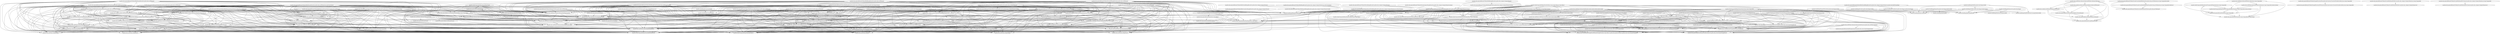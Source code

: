 digraph G {
  "org.jfree.data.general$DatasetUtilities#iterateToFindDomainBounds(org.jfree.data.xy.XYDataset,java.util.List,boolean)" -> "org.jfree.data.xy$XYIntervalSeriesCollection#getSeriesKey(int)";
  "org.jfree.data.general$DatasetUtilities#iterateToFindDomainBounds(org.jfree.data.xy.XYDataset,java.util.List,boolean)" -> "org.jfree.data$ComparableObjectItem#equals(java.lang.Object)";
  "org.jfree.data.general$DatasetUtilities#iterateToFindDomainBounds(org.jfree.data.xy.XYDataset,java.util.List,boolean)" -> "org.jfree.data.xy$XYInterval#getXLow()";
  "org.jfree.data.general$DatasetUtilities#iterateToFindDomainBounds(org.jfree.data.xy.XYDataset,java.util.List,boolean)" -> "org.jfree.data.xy$XYIntervalSeriesCollection#getStartXValue(int,int)";
  "org.jfree.data.general$DatasetUtilities#iterateToFindDomainBounds(org.jfree.data.xy.XYDataset,java.util.List,boolean)" -> "org.jfree.data.xy$AbstractIntervalXYDataset#getEndXValue(int,int)";
  "org.jfree.data.general$DatasetUtilities#iterateToFindDomainBounds(org.jfree.data.xy.XYDataset,java.util.List,boolean)" -> "org.jfree.data.xy$XYIntervalDataItem#getX()";
  "org.jfree.data.general$DatasetUtilities#iterateToFindDomainBounds(org.jfree.data.xy.XYDataset,java.util.List,boolean)" -> "org.jfree.data.xy$XYIntervalSeries#getX(int)";
  "org.jfree.data.general$DatasetUtilities#iterateToFindDomainBounds(org.jfree.data.xy.XYDataset,java.util.List,boolean)" -> "org.jfree.data.xy$AbstractXYDataset#getXValue(int,int)";
  "org.jfree.data.general$DatasetUtilities#iterateToFindDomainBounds(org.jfree.data.xy.XYDataset,java.util.List,boolean)" -> "org.jfree.data.xy$XYIntervalSeriesCollection#getEndX(int,int)";
  "org.jfree.data.general$DatasetUtilities#iterateToFindDomainBounds(org.jfree.data.xy.XYDataset,java.util.List,boolean)" -> "org.jfree.data.xy$XYIntervalDataItem#getXHighValue()";
  "org.jfree.data.general$DatasetUtilities#iterateToFindDomainBounds(org.jfree.data.xy.XYDataset,java.util.List,boolean)" -> "org.jfree.data.xy$XYIntervalSeriesCollection#getSeries(int)";
  "org.jfree.data.general$DatasetUtilities#iterateToFindDomainBounds(org.jfree.data.xy.XYDataset,java.util.List,boolean)" -> "org.jfree.data$ComparableObjectSeries#getDataItem(int)";
  "org.jfree.data.general$DatasetUtilities#iterateToFindDomainBounds(org.jfree.data.xy.XYDataset,java.util.List,boolean)" -> "org.jfree.data.xy$XYIntervalSeriesCollection#getStartX(int,int)";
  "org.jfree.data.general$DatasetUtilities#iterateToFindDomainBounds(org.jfree.data.xy.XYDataset,java.util.List,boolean)" -> "org.jfree.data.xy$XYIntervalDataItem#getXLowValue()";
  "org.jfree.data.general$DatasetUtilities#iterateToFindDomainBounds(org.jfree.data.xy.XYDataset,java.util.List,boolean)" -> "org.jfree.data.xy$XYIntervalSeriesCollection#getX(int,int)";
  "org.jfree.data.general$DatasetUtilities#iterateToFindDomainBounds(org.jfree.data.xy.XYDataset,java.util.List,boolean)" -> "org.jfree.data$ComparableObjectItem#getObject()";
  "org.jfree.data.general$DatasetUtilities#iterateToFindDomainBounds(org.jfree.data.xy.XYDataset,java.util.List,boolean)" -> "org.jfree.data.xy$XYIntervalSeriesCollection#getItemCount(int)";
  "org.jfree.data.general$DatasetUtilities#iterateToFindDomainBounds(org.jfree.data.xy.XYDataset,java.util.List,boolean)" -> "org.jfree.data.xy$XYIntervalSeries#getXLowValue(int)";
  "org.jfree.data.general$DatasetUtilities#iterateToFindDomainBounds(org.jfree.data.xy.XYDataset,java.util.List,boolean)" -> "org.jfree.data.xy$XYIntervalSeriesCollection#getSeriesCount()";
  "org.jfree.data.general$DatasetUtilities#iterateToFindDomainBounds(org.jfree.data.xy.XYDataset,java.util.List,boolean)" -> "org.jfree.data.xy$XYIntervalSeriesCollection#getEndXValue(int,int)";
  "org.jfree.data.general$DatasetUtilities#iterateToFindDomainBounds(org.jfree.data.xy.XYDataset,java.util.List,boolean)" -> "org.jfree.data.general$AbstractSeriesDataset#indexOf(java.lang.Comparable)";
  "org.jfree.data.general$DatasetUtilities#iterateToFindDomainBounds(org.jfree.data.xy.XYDataset,java.util.List,boolean)" -> "org.jfree.data.general$Series#getKey()";
  "org.jfree.data.general$DatasetUtilities#iterateToFindDomainBounds(org.jfree.data.xy.XYDataset,java.util.List,boolean)" -> "org.jfree.data.xy$XYIntervalSeries#getDataItem(int)";
  "org.jfree.data.general$DatasetUtilities#iterateToFindDomainBounds(org.jfree.data.xy.XYDataset,java.util.List,boolean)" -> "org.jfree.data$Range#Range(double,double)";
  "org.jfree.data.general$DatasetUtilities#iterateToFindDomainBounds(org.jfree.data.xy.XYDataset,java.util.List,boolean)" -> "org.jfree.data$ComparableObjectSeries#getItemCount()";
  "org.jfree.data.general$DatasetUtilities#iterateToFindDomainBounds(org.jfree.data.xy.XYDataset,java.util.List,boolean)" -> "org.jfree.data.xy$XYInterval#getXHigh()";
  "org.jfree.data.general$DatasetUtilities#iterateToFindDomainBounds(org.jfree.data.xy.XYDataset,java.util.List,boolean)" -> "org.jfree.data.xy$XYIntervalSeries#getXHighValue(int)";
  "org.jfree.data.general$DatasetUtilities#iterateToFindDomainBounds(org.jfree.data.xy.XYDataset,java.util.List,boolean)" -> "org.jfree.data.xy$AbstractIntervalXYDataset#getStartXValue(int,int)";
  "org.jfree.data.general$DatasetUtilities#iterateToFindDomainBounds(org.jfree.data.xy.XYDataset,java.util.List,boolean)" -> "org.jfree.data$ComparableObjectItem#getComparable()";
  "org.jfree.data.xy$XYIntervalSeriesCollection#getSeriesKey(int)" -> "org.jfree.data.xy$XYIntervalSeriesCollection#getSeries(int)";
  "org.jfree.data.xy$XYIntervalSeriesCollection#getSeriesKey(int)" -> "org.jfree.data.xy$XYIntervalSeriesCollection#getSeriesCount()";
  "org.jfree.data.xy$XYIntervalSeriesCollection#getSeriesKey(int)" -> "org.jfree.data.general$Series#getKey()";
  "org.jfree.data.xy$XYIntervalSeriesCollection#getStartXValue(int,int)" -> "org.jfree.data.xy$XYInterval#getXLow()";
  "org.jfree.data.xy$XYIntervalSeriesCollection#getStartXValue(int,int)" -> "org.jfree.data$ComparableObjectSeries#getDataItem(int)";
  "org.jfree.data.xy$XYIntervalSeriesCollection#getStartXValue(int,int)" -> "org.jfree.data.xy$XYIntervalDataItem#getXLowValue()";
  "org.jfree.data.xy$XYIntervalSeriesCollection#getStartXValue(int,int)" -> "org.jfree.data$ComparableObjectItem#getObject()";
  "org.jfree.data.xy$XYIntervalSeriesCollection#getStartXValue(int,int)" -> "org.jfree.data.xy$XYIntervalSeries#getXLowValue(int)";
  "org.jfree.data.xy$XYIntervalSeriesCollection#getStartXValue(int,int)" -> "org.jfree.data.xy$XYIntervalSeries#getDataItem(int)";
  "org.jfree.data.xy$AbstractIntervalXYDataset#getEndXValue(int,int)" -> "org.jfree.data.xy$XYIntervalSeriesCollection#getEndX(int,int)";
  "org.jfree.data.xy$AbstractIntervalXYDataset#getEndXValue(int,int)" -> "org.jfree.data.xy$XYIntervalDataItem#getXHighValue()";
  "org.jfree.data.xy$AbstractIntervalXYDataset#getEndXValue(int,int)" -> "org.jfree.data$ComparableObjectSeries#getDataItem(int)";
  "org.jfree.data.xy$AbstractIntervalXYDataset#getEndXValue(int,int)" -> "org.jfree.data$ComparableObjectItem#getObject()";
  "org.jfree.data.xy$AbstractIntervalXYDataset#getEndXValue(int,int)" -> "org.jfree.data.xy$XYIntervalSeriesCollection#getEndXValue(int,int)";
  "org.jfree.data.xy$AbstractIntervalXYDataset#getEndXValue(int,int)" -> "org.jfree.data.xy$XYIntervalSeries#getDataItem(int)";
  "org.jfree.data.xy$AbstractIntervalXYDataset#getEndXValue(int,int)" -> "org.jfree.data.xy$XYInterval#getXHigh()";
  "org.jfree.data.xy$AbstractIntervalXYDataset#getEndXValue(int,int)" -> "org.jfree.data.xy$XYIntervalSeries#getXHighValue(int)";
  "org.jfree.data.xy$XYIntervalDataItem#getX()" -> "org.jfree.data$ComparableObjectItem#getComparable()";
  "org.jfree.data.xy$XYIntervalSeries#getX(int)" -> "org.jfree.data.xy$XYIntervalDataItem#getX()";
  "org.jfree.data.xy$XYIntervalSeries#getX(int)" -> "org.jfree.data$ComparableObjectSeries#getDataItem(int)";
  "org.jfree.data.xy$XYIntervalSeries#getX(int)" -> "org.jfree.data.xy$XYIntervalSeries#getDataItem(int)";
  "org.jfree.data.xy$XYIntervalSeries#getX(int)" -> "org.jfree.data$ComparableObjectItem#getComparable()";
  "org.jfree.data.xy$AbstractXYDataset#getXValue(int,int)" -> "org.jfree.data.xy$XYIntervalDataItem#getX()";
  "org.jfree.data.xy$AbstractXYDataset#getXValue(int,int)" -> "org.jfree.data.xy$XYIntervalSeries#getX(int)";
  "org.jfree.data.xy$AbstractXYDataset#getXValue(int,int)" -> "org.jfree.data$ComparableObjectSeries#getDataItem(int)";
  "org.jfree.data.xy$AbstractXYDataset#getXValue(int,int)" -> "org.jfree.data.xy$XYIntervalSeriesCollection#getX(int,int)";
  "org.jfree.data.xy$AbstractXYDataset#getXValue(int,int)" -> "org.jfree.data.xy$XYIntervalSeries#getDataItem(int)";
  "org.jfree.data.xy$AbstractXYDataset#getXValue(int,int)" -> "org.jfree.data$ComparableObjectItem#getComparable()";
  "org.jfree.data.xy$XYIntervalSeriesCollection#getEndX(int,int)" -> "org.jfree.data.xy$XYIntervalDataItem#getXHighValue()";
  "org.jfree.data.xy$XYIntervalSeriesCollection#getEndX(int,int)" -> "org.jfree.data$ComparableObjectSeries#getDataItem(int)";
  "org.jfree.data.xy$XYIntervalSeriesCollection#getEndX(int,int)" -> "org.jfree.data$ComparableObjectItem#getObject()";
  "org.jfree.data.xy$XYIntervalSeriesCollection#getEndX(int,int)" -> "org.jfree.data.xy$XYIntervalSeriesCollection#getEndXValue(int,int)";
  "org.jfree.data.xy$XYIntervalSeriesCollection#getEndX(int,int)" -> "org.jfree.data.xy$XYIntervalSeries#getDataItem(int)";
  "org.jfree.data.xy$XYIntervalSeriesCollection#getEndX(int,int)" -> "org.jfree.data.xy$XYInterval#getXHigh()";
  "org.jfree.data.xy$XYIntervalSeriesCollection#getEndX(int,int)" -> "org.jfree.data.xy$XYIntervalSeries#getXHighValue(int)";
  "org.jfree.data.xy$XYIntervalDataItem#getXHighValue()" -> "org.jfree.data$ComparableObjectItem#getObject()";
  "org.jfree.data.xy$XYIntervalDataItem#getXHighValue()" -> "org.jfree.data.xy$XYInterval#getXHigh()";
  "org.jfree.data.xy$XYIntervalSeriesCollection#getSeries(int)" -> "org.jfree.data.xy$XYIntervalSeriesCollection#getSeriesCount()";
  "org.jfree.data.xy$XYIntervalSeriesCollection#getStartX(int,int)" -> "org.jfree.data.xy$XYInterval#getXLow()";
  "org.jfree.data.xy$XYIntervalSeriesCollection#getStartX(int,int)" -> "org.jfree.data.xy$XYIntervalSeriesCollection#getStartXValue(int,int)";
  "org.jfree.data.xy$XYIntervalSeriesCollection#getStartX(int,int)" -> "org.jfree.data$ComparableObjectSeries#getDataItem(int)";
  "org.jfree.data.xy$XYIntervalSeriesCollection#getStartX(int,int)" -> "org.jfree.data.xy$XYIntervalDataItem#getXLowValue()";
  "org.jfree.data.xy$XYIntervalSeriesCollection#getStartX(int,int)" -> "org.jfree.data$ComparableObjectItem#getObject()";
  "org.jfree.data.xy$XYIntervalSeriesCollection#getStartX(int,int)" -> "org.jfree.data.xy$XYIntervalSeries#getXLowValue(int)";
  "org.jfree.data.xy$XYIntervalSeriesCollection#getStartX(int,int)" -> "org.jfree.data.xy$XYIntervalSeries#getDataItem(int)";
  "org.jfree.data.xy$XYIntervalDataItem#getXLowValue()" -> "org.jfree.data.xy$XYInterval#getXLow()";
  "org.jfree.data.xy$XYIntervalDataItem#getXLowValue()" -> "org.jfree.data$ComparableObjectItem#getObject()";
  "org.jfree.data.xy$XYIntervalSeriesCollection#getX(int,int)" -> "org.jfree.data.xy$XYIntervalDataItem#getX()";
  "org.jfree.data.xy$XYIntervalSeriesCollection#getX(int,int)" -> "org.jfree.data.xy$XYIntervalSeries#getX(int)";
  "org.jfree.data.xy$XYIntervalSeriesCollection#getX(int,int)" -> "org.jfree.data$ComparableObjectSeries#getDataItem(int)";
  "org.jfree.data.xy$XYIntervalSeriesCollection#getX(int,int)" -> "org.jfree.data.xy$XYIntervalSeries#getDataItem(int)";
  "org.jfree.data.xy$XYIntervalSeriesCollection#getX(int,int)" -> "org.jfree.data$ComparableObjectItem#getComparable()";
  "org.jfree.data.xy$XYIntervalSeriesCollection#getItemCount(int)" -> "org.jfree.data.xy$XYIntervalSeriesCollection#getSeries(int)";
  "org.jfree.data.xy$XYIntervalSeriesCollection#getItemCount(int)" -> "org.jfree.data.xy$XYIntervalSeriesCollection#getSeriesCount()";
  "org.jfree.data.xy$XYIntervalSeriesCollection#getItemCount(int)" -> "org.jfree.data$ComparableObjectSeries#getItemCount()";
  "org.jfree.data.xy$XYIntervalSeries#getXLowValue(int)" -> "org.jfree.data.xy$XYInterval#getXLow()";
  "org.jfree.data.xy$XYIntervalSeries#getXLowValue(int)" -> "org.jfree.data$ComparableObjectSeries#getDataItem(int)";
  "org.jfree.data.xy$XYIntervalSeries#getXLowValue(int)" -> "org.jfree.data.xy$XYIntervalDataItem#getXLowValue()";
  "org.jfree.data.xy$XYIntervalSeries#getXLowValue(int)" -> "org.jfree.data$ComparableObjectItem#getObject()";
  "org.jfree.data.xy$XYIntervalSeries#getXLowValue(int)" -> "org.jfree.data.xy$XYIntervalSeries#getDataItem(int)";
  "org.jfree.data.xy$XYIntervalSeriesCollection#getEndXValue(int,int)" -> "org.jfree.data.xy$XYIntervalDataItem#getXHighValue()";
  "org.jfree.data.xy$XYIntervalSeriesCollection#getEndXValue(int,int)" -> "org.jfree.data$ComparableObjectSeries#getDataItem(int)";
  "org.jfree.data.xy$XYIntervalSeriesCollection#getEndXValue(int,int)" -> "org.jfree.data$ComparableObjectItem#getObject()";
  "org.jfree.data.xy$XYIntervalSeriesCollection#getEndXValue(int,int)" -> "org.jfree.data.xy$XYIntervalSeries#getDataItem(int)";
  "org.jfree.data.xy$XYIntervalSeriesCollection#getEndXValue(int,int)" -> "org.jfree.data.xy$XYInterval#getXHigh()";
  "org.jfree.data.xy$XYIntervalSeriesCollection#getEndXValue(int,int)" -> "org.jfree.data.xy$XYIntervalSeries#getXHighValue(int)";
  "org.jfree.data.general$AbstractSeriesDataset#indexOf(java.lang.Comparable)" -> "org.jfree.data.xy$XYIntervalSeriesCollection#getSeriesKey(int)";
  "org.jfree.data.general$AbstractSeriesDataset#indexOf(java.lang.Comparable)" -> "org.jfree.data$ComparableObjectItem#equals(java.lang.Object)";
  "org.jfree.data.general$AbstractSeriesDataset#indexOf(java.lang.Comparable)" -> "org.jfree.data.xy$XYIntervalSeriesCollection#getSeries(int)";
  "org.jfree.data.general$AbstractSeriesDataset#indexOf(java.lang.Comparable)" -> "org.jfree.data.xy$XYIntervalSeriesCollection#getSeriesCount()";
  "org.jfree.data.general$AbstractSeriesDataset#indexOf(java.lang.Comparable)" -> "org.jfree.data.general$Series#getKey()";
  "org.jfree.data.xy$XYIntervalSeries#getDataItem(int)" -> "org.jfree.data$ComparableObjectSeries#getDataItem(int)";
  "org.jfree.data.xy$XYIntervalSeries#getXHighValue(int)" -> "org.jfree.data.xy$XYIntervalDataItem#getXHighValue()";
  "org.jfree.data.xy$XYIntervalSeries#getXHighValue(int)" -> "org.jfree.data$ComparableObjectSeries#getDataItem(int)";
  "org.jfree.data.xy$XYIntervalSeries#getXHighValue(int)" -> "org.jfree.data$ComparableObjectItem#getObject()";
  "org.jfree.data.xy$XYIntervalSeries#getXHighValue(int)" -> "org.jfree.data.xy$XYIntervalSeries#getDataItem(int)";
  "org.jfree.data.xy$XYIntervalSeries#getXHighValue(int)" -> "org.jfree.data.xy$XYInterval#getXHigh()";
  "org.jfree.data.xy$AbstractIntervalXYDataset#getStartXValue(int,int)" -> "org.jfree.data.xy$XYInterval#getXLow()";
  "org.jfree.data.xy$AbstractIntervalXYDataset#getStartXValue(int,int)" -> "org.jfree.data.xy$XYIntervalSeriesCollection#getStartXValue(int,int)";
  "org.jfree.data.xy$AbstractIntervalXYDataset#getStartXValue(int,int)" -> "org.jfree.data$ComparableObjectSeries#getDataItem(int)";
  "org.jfree.data.xy$AbstractIntervalXYDataset#getStartXValue(int,int)" -> "org.jfree.data.xy$XYIntervalSeriesCollection#getStartX(int,int)";
  "org.jfree.data.xy$AbstractIntervalXYDataset#getStartXValue(int,int)" -> "org.jfree.data.xy$XYIntervalDataItem#getXLowValue()";
  "org.jfree.data.xy$AbstractIntervalXYDataset#getStartXValue(int,int)" -> "org.jfree.data$ComparableObjectItem#getObject()";
  "org.jfree.data.xy$AbstractIntervalXYDataset#getStartXValue(int,int)" -> "org.jfree.data.xy$XYIntervalSeries#getXLowValue(int)";
  "org.jfree.data.xy$AbstractIntervalXYDataset#getStartXValue(int,int)" -> "org.jfree.data.xy$XYIntervalSeries#getDataItem(int)";
  "org.jfree.data.xy$XYIntervalSeriesCollection#getYValue(int,int)" -> "org.jfree.data.xy$XYInterval#getY()";
  "org.jfree.data.xy$XYIntervalSeriesCollection#getYValue(int,int)" -> "org.jfree.data$ComparableObjectSeries#getDataItem(int)";
  "org.jfree.data.xy$XYIntervalSeriesCollection#getYValue(int,int)" -> "org.jfree.data$ComparableObjectItem#getObject()";
  "org.jfree.data.xy$XYIntervalSeriesCollection#getYValue(int,int)" -> "org.jfree.data.xy$XYIntervalSeries#getYValue(int)";
  "org.jfree.data.xy$XYIntervalSeriesCollection#getYValue(int,int)" -> "org.jfree.data.xy$XYIntervalSeries#getDataItem(int)";
  "org.jfree.data.xy$XYIntervalSeriesCollection#getYValue(int,int)" -> "org.jfree.data.xy$XYIntervalDataItem#getYValue()";
  "org.jfree.data.xy$XYIntervalSeries#getYValue(int)" -> "org.jfree.data.xy$XYInterval#getY()";
  "org.jfree.data.xy$XYIntervalSeries#getYValue(int)" -> "org.jfree.data$ComparableObjectSeries#getDataItem(int)";
  "org.jfree.data.xy$XYIntervalSeries#getYValue(int)" -> "org.jfree.data$ComparableObjectItem#getObject()";
  "org.jfree.data.xy$XYIntervalSeries#getYValue(int)" -> "org.jfree.data.xy$XYIntervalSeries#getDataItem(int)";
  "org.jfree.data.xy$XYIntervalSeries#getYValue(int)" -> "org.jfree.data.xy$XYIntervalDataItem#getYValue()";
  "org.jfree.data.xy$XYIntervalDataItem#getYValue()" -> "org.jfree.data.xy$XYInterval#getY()";
  "org.jfree.data.xy$XYIntervalDataItem#getYValue()" -> "org.jfree.data$ComparableObjectItem#getObject()";
  "org.jfree.data.general$DatasetUtilities#iterateRangeBounds(org.jfree.data.xy.XYDataset)" -> "org.jfree.data.xy$XYIntervalSeriesCollection#getYValue(int,int)";
  "org.jfree.data.general$DatasetUtilities#iterateRangeBounds(org.jfree.data.xy.XYDataset)" -> "org.jfree.data.xy$XYIntervalDataItem#getYHighValue()";
  "org.jfree.data.general$DatasetUtilities#iterateRangeBounds(org.jfree.data.xy.XYDataset)" -> "org.jfree.data.xy$XYInterval#getY()";
  "org.jfree.data.general$DatasetUtilities#iterateRangeBounds(org.jfree.data.xy.XYDataset)" -> "org.jfree.data.xy$XYInterval#getYLow()";
  "org.jfree.data.general$DatasetUtilities#iterateRangeBounds(org.jfree.data.xy.XYDataset)" -> "org.jfree.data.xy$XYIntervalSeriesCollection#getY(int,int)";
  "org.jfree.data.general$DatasetUtilities#iterateRangeBounds(org.jfree.data.xy.XYDataset)" -> "org.jfree.data.xy$XYInterval#getYHigh()";
  "org.jfree.data.general$DatasetUtilities#iterateRangeBounds(org.jfree.data.xy.XYDataset)" -> "org.jfree.data.general$DatasetUtilities#iterateRangeBounds(org.jfree.data.xy.XYDataset,boolean)";
  "org.jfree.data.general$DatasetUtilities#iterateRangeBounds(org.jfree.data.xy.XYDataset)" -> "org.jfree.data.xy$AbstractXYDataset#getYValue(int,int)";
  "org.jfree.data.general$DatasetUtilities#iterateRangeBounds(org.jfree.data.xy.XYDataset)" -> "org.jfree.data.xy$XYIntervalSeriesCollection#getEndY(int,int)";
  "org.jfree.data.general$DatasetUtilities#iterateRangeBounds(org.jfree.data.xy.XYDataset)" -> "org.jfree.data.xy$XYIntervalSeriesCollection#getSeries(int)";
  "org.jfree.data.general$DatasetUtilities#iterateRangeBounds(org.jfree.data.xy.XYDataset)" -> "org.jfree.data$ComparableObjectSeries#getDataItem(int)";
  "org.jfree.data.general$DatasetUtilities#iterateRangeBounds(org.jfree.data.xy.XYDataset)" -> "org.jfree.data.xy$XYIntervalSeries#getYHighValue(int)";
  "org.jfree.data.general$DatasetUtilities#iterateRangeBounds(org.jfree.data.xy.XYDataset)" -> "org.jfree.data$ComparableObjectItem#getObject()";
  "org.jfree.data.general$DatasetUtilities#iterateRangeBounds(org.jfree.data.xy.XYDataset)" -> "org.jfree.data.xy$XYIntervalSeriesCollection#getItemCount(int)";
  "org.jfree.data.general$DatasetUtilities#iterateRangeBounds(org.jfree.data.xy.XYDataset)" -> "org.jfree.data.xy$XYIntervalSeriesCollection#getStartYValue(int,int)";
  "org.jfree.data.general$DatasetUtilities#iterateRangeBounds(org.jfree.data.xy.XYDataset)" -> "org.jfree.data.xy$XYIntervalSeries#getYValue(int)";
  "org.jfree.data.general$DatasetUtilities#iterateRangeBounds(org.jfree.data.xy.XYDataset)" -> "org.jfree.data.xy$XYIntervalSeriesCollection#getSeriesCount()";
  "org.jfree.data.general$DatasetUtilities#iterateRangeBounds(org.jfree.data.xy.XYDataset)" -> "org.jfree.data.xy$XYIntervalSeries#getYLowValue(int)";
  "org.jfree.data.general$DatasetUtilities#iterateRangeBounds(org.jfree.data.xy.XYDataset)" -> "org.jfree.data.xy$XYIntervalSeriesCollection#getEndYValue(int,int)";
  "org.jfree.data.general$DatasetUtilities#iterateRangeBounds(org.jfree.data.xy.XYDataset)" -> "org.jfree.data.xy$XYIntervalSeriesCollection#getStartY(int,int)";
  "org.jfree.data.general$DatasetUtilities#iterateRangeBounds(org.jfree.data.xy.XYDataset)" -> "org.jfree.data.xy$XYIntervalSeries#getDataItem(int)";
  "org.jfree.data.general$DatasetUtilities#iterateRangeBounds(org.jfree.data.xy.XYDataset)" -> "org.jfree.data.xy$AbstractIntervalXYDataset#getEndYValue(int,int)";
  "org.jfree.data.general$DatasetUtilities#iterateRangeBounds(org.jfree.data.xy.XYDataset)" -> "org.jfree.data$Range#Range(double,double)";
  "org.jfree.data.general$DatasetUtilities#iterateRangeBounds(org.jfree.data.xy.XYDataset)" -> "org.jfree.data$ComparableObjectSeries#getItemCount()";
  "org.jfree.data.general$DatasetUtilities#iterateRangeBounds(org.jfree.data.xy.XYDataset)" -> "org.jfree.data.xy$XYIntervalDataItem#getYLowValue()";
  "org.jfree.data.general$DatasetUtilities#iterateRangeBounds(org.jfree.data.xy.XYDataset)" -> "org.jfree.data.xy$AbstractIntervalXYDataset#getStartYValue(int,int)";
  "org.jfree.data.general$DatasetUtilities#iterateRangeBounds(org.jfree.data.xy.XYDataset)" -> "org.jfree.data.xy$XYIntervalDataItem#getYValue()";
  "org.jfree.data.xy$XYIntervalDataItem#getYHighValue()" -> "org.jfree.data.xy$XYInterval#getYHigh()";
  "org.jfree.data.xy$XYIntervalDataItem#getYHighValue()" -> "org.jfree.data$ComparableObjectItem#getObject()";
  "org.jfree.data.xy$XYIntervalSeriesCollection#getY(int,int)" -> "org.jfree.data.xy$XYIntervalSeriesCollection#getYValue(int,int)";
  "org.jfree.data.xy$XYIntervalSeriesCollection#getY(int,int)" -> "org.jfree.data.xy$XYInterval#getY()";
  "org.jfree.data.xy$XYIntervalSeriesCollection#getY(int,int)" -> "org.jfree.data$ComparableObjectSeries#getDataItem(int)";
  "org.jfree.data.xy$XYIntervalSeriesCollection#getY(int,int)" -> "org.jfree.data$ComparableObjectItem#getObject()";
  "org.jfree.data.xy$XYIntervalSeriesCollection#getY(int,int)" -> "org.jfree.data.xy$XYIntervalSeries#getYValue(int)";
  "org.jfree.data.xy$XYIntervalSeriesCollection#getY(int,int)" -> "org.jfree.data.xy$XYIntervalSeries#getDataItem(int)";
  "org.jfree.data.xy$XYIntervalSeriesCollection#getY(int,int)" -> "org.jfree.data.xy$XYIntervalDataItem#getYValue()";
  "org.jfree.data.general$DatasetUtilities#iterateRangeBounds(org.jfree.data.xy.XYDataset,boolean)" -> "org.jfree.data.xy$XYIntervalSeriesCollection#getYValue(int,int)";
  "org.jfree.data.general$DatasetUtilities#iterateRangeBounds(org.jfree.data.xy.XYDataset,boolean)" -> "org.jfree.data.xy$XYIntervalDataItem#getYHighValue()";
  "org.jfree.data.general$DatasetUtilities#iterateRangeBounds(org.jfree.data.xy.XYDataset,boolean)" -> "org.jfree.data.xy$XYInterval#getY()";
  "org.jfree.data.general$DatasetUtilities#iterateRangeBounds(org.jfree.data.xy.XYDataset,boolean)" -> "org.jfree.data.xy$XYInterval#getYLow()";
  "org.jfree.data.general$DatasetUtilities#iterateRangeBounds(org.jfree.data.xy.XYDataset,boolean)" -> "org.jfree.data.xy$XYIntervalSeriesCollection#getY(int,int)";
  "org.jfree.data.general$DatasetUtilities#iterateRangeBounds(org.jfree.data.xy.XYDataset,boolean)" -> "org.jfree.data.xy$XYInterval#getYHigh()";
  "org.jfree.data.general$DatasetUtilities#iterateRangeBounds(org.jfree.data.xy.XYDataset,boolean)" -> "org.jfree.data.xy$AbstractXYDataset#getYValue(int,int)";
  "org.jfree.data.general$DatasetUtilities#iterateRangeBounds(org.jfree.data.xy.XYDataset,boolean)" -> "org.jfree.data.xy$XYIntervalSeriesCollection#getEndY(int,int)";
  "org.jfree.data.general$DatasetUtilities#iterateRangeBounds(org.jfree.data.xy.XYDataset,boolean)" -> "org.jfree.data.xy$XYIntervalSeriesCollection#getSeries(int)";
  "org.jfree.data.general$DatasetUtilities#iterateRangeBounds(org.jfree.data.xy.XYDataset,boolean)" -> "org.jfree.data$ComparableObjectSeries#getDataItem(int)";
  "org.jfree.data.general$DatasetUtilities#iterateRangeBounds(org.jfree.data.xy.XYDataset,boolean)" -> "org.jfree.data.xy$XYIntervalSeries#getYHighValue(int)";
  "org.jfree.data.general$DatasetUtilities#iterateRangeBounds(org.jfree.data.xy.XYDataset,boolean)" -> "org.jfree.data$ComparableObjectItem#getObject()";
  "org.jfree.data.general$DatasetUtilities#iterateRangeBounds(org.jfree.data.xy.XYDataset,boolean)" -> "org.jfree.data.xy$XYIntervalSeriesCollection#getItemCount(int)";
  "org.jfree.data.general$DatasetUtilities#iterateRangeBounds(org.jfree.data.xy.XYDataset,boolean)" -> "org.jfree.data.xy$XYIntervalSeriesCollection#getStartYValue(int,int)";
  "org.jfree.data.general$DatasetUtilities#iterateRangeBounds(org.jfree.data.xy.XYDataset,boolean)" -> "org.jfree.data.xy$XYIntervalSeries#getYValue(int)";
  "org.jfree.data.general$DatasetUtilities#iterateRangeBounds(org.jfree.data.xy.XYDataset,boolean)" -> "org.jfree.data.xy$XYIntervalSeriesCollection#getSeriesCount()";
  "org.jfree.data.general$DatasetUtilities#iterateRangeBounds(org.jfree.data.xy.XYDataset,boolean)" -> "org.jfree.data.xy$XYIntervalSeries#getYLowValue(int)";
  "org.jfree.data.general$DatasetUtilities#iterateRangeBounds(org.jfree.data.xy.XYDataset,boolean)" -> "org.jfree.data.xy$XYIntervalSeriesCollection#getEndYValue(int,int)";
  "org.jfree.data.general$DatasetUtilities#iterateRangeBounds(org.jfree.data.xy.XYDataset,boolean)" -> "org.jfree.data.xy$XYIntervalSeriesCollection#getStartY(int,int)";
  "org.jfree.data.general$DatasetUtilities#iterateRangeBounds(org.jfree.data.xy.XYDataset,boolean)" -> "org.jfree.data.xy$XYIntervalSeries#getDataItem(int)";
  "org.jfree.data.general$DatasetUtilities#iterateRangeBounds(org.jfree.data.xy.XYDataset,boolean)" -> "org.jfree.data.xy$AbstractIntervalXYDataset#getEndYValue(int,int)";
  "org.jfree.data.general$DatasetUtilities#iterateRangeBounds(org.jfree.data.xy.XYDataset,boolean)" -> "org.jfree.data$Range#Range(double,double)";
  "org.jfree.data.general$DatasetUtilities#iterateRangeBounds(org.jfree.data.xy.XYDataset,boolean)" -> "org.jfree.data$ComparableObjectSeries#getItemCount()";
  "org.jfree.data.general$DatasetUtilities#iterateRangeBounds(org.jfree.data.xy.XYDataset,boolean)" -> "org.jfree.data.xy$XYIntervalDataItem#getYLowValue()";
  "org.jfree.data.general$DatasetUtilities#iterateRangeBounds(org.jfree.data.xy.XYDataset,boolean)" -> "org.jfree.data.xy$AbstractIntervalXYDataset#getStartYValue(int,int)";
  "org.jfree.data.general$DatasetUtilities#iterateRangeBounds(org.jfree.data.xy.XYDataset,boolean)" -> "org.jfree.data.xy$XYIntervalDataItem#getYValue()";
  "org.jfree.data.xy$AbstractXYDataset#getYValue(int,int)" -> "org.jfree.data.xy$XYIntervalSeriesCollection#getYValue(int,int)";
  "org.jfree.data.xy$AbstractXYDataset#getYValue(int,int)" -> "org.jfree.data.xy$XYInterval#getY()";
  "org.jfree.data.xy$AbstractXYDataset#getYValue(int,int)" -> "org.jfree.data.xy$XYIntervalSeriesCollection#getY(int,int)";
  "org.jfree.data.xy$AbstractXYDataset#getYValue(int,int)" -> "org.jfree.data$ComparableObjectSeries#getDataItem(int)";
  "org.jfree.data.xy$AbstractXYDataset#getYValue(int,int)" -> "org.jfree.data$ComparableObjectItem#getObject()";
  "org.jfree.data.xy$AbstractXYDataset#getYValue(int,int)" -> "org.jfree.data.xy$XYIntervalSeries#getYValue(int)";
  "org.jfree.data.xy$AbstractXYDataset#getYValue(int,int)" -> "org.jfree.data.xy$XYIntervalSeries#getDataItem(int)";
  "org.jfree.data.xy$AbstractXYDataset#getYValue(int,int)" -> "org.jfree.data.xy$XYIntervalDataItem#getYValue()";
  "org.jfree.data.xy$XYIntervalSeriesCollection#getEndY(int,int)" -> "org.jfree.data.xy$XYIntervalDataItem#getYHighValue()";
  "org.jfree.data.xy$XYIntervalSeriesCollection#getEndY(int,int)" -> "org.jfree.data.xy$XYInterval#getYHigh()";
  "org.jfree.data.xy$XYIntervalSeriesCollection#getEndY(int,int)" -> "org.jfree.data$ComparableObjectSeries#getDataItem(int)";
  "org.jfree.data.xy$XYIntervalSeriesCollection#getEndY(int,int)" -> "org.jfree.data.xy$XYIntervalSeries#getYHighValue(int)";
  "org.jfree.data.xy$XYIntervalSeriesCollection#getEndY(int,int)" -> "org.jfree.data$ComparableObjectItem#getObject()";
  "org.jfree.data.xy$XYIntervalSeriesCollection#getEndY(int,int)" -> "org.jfree.data.xy$XYIntervalSeriesCollection#getEndYValue(int,int)";
  "org.jfree.data.xy$XYIntervalSeriesCollection#getEndY(int,int)" -> "org.jfree.data.xy$XYIntervalSeries#getDataItem(int)";
  "org.jfree.data.xy$XYIntervalSeries#getYHighValue(int)" -> "org.jfree.data.xy$XYIntervalDataItem#getYHighValue()";
  "org.jfree.data.xy$XYIntervalSeries#getYHighValue(int)" -> "org.jfree.data.xy$XYInterval#getYHigh()";
  "org.jfree.data.xy$XYIntervalSeries#getYHighValue(int)" -> "org.jfree.data$ComparableObjectSeries#getDataItem(int)";
  "org.jfree.data.xy$XYIntervalSeries#getYHighValue(int)" -> "org.jfree.data$ComparableObjectItem#getObject()";
  "org.jfree.data.xy$XYIntervalSeries#getYHighValue(int)" -> "org.jfree.data.xy$XYIntervalSeries#getDataItem(int)";
  "org.jfree.data.xy$XYIntervalSeriesCollection#getStartYValue(int,int)" -> "org.jfree.data.xy$XYInterval#getYLow()";
  "org.jfree.data.xy$XYIntervalSeriesCollection#getStartYValue(int,int)" -> "org.jfree.data$ComparableObjectSeries#getDataItem(int)";
  "org.jfree.data.xy$XYIntervalSeriesCollection#getStartYValue(int,int)" -> "org.jfree.data$ComparableObjectItem#getObject()";
  "org.jfree.data.xy$XYIntervalSeriesCollection#getStartYValue(int,int)" -> "org.jfree.data.xy$XYIntervalSeries#getYLowValue(int)";
  "org.jfree.data.xy$XYIntervalSeriesCollection#getStartYValue(int,int)" -> "org.jfree.data.xy$XYIntervalSeries#getDataItem(int)";
  "org.jfree.data.xy$XYIntervalSeriesCollection#getStartYValue(int,int)" -> "org.jfree.data.xy$XYIntervalDataItem#getYLowValue()";
  "org.jfree.data.xy$XYIntervalSeries#getYLowValue(int)" -> "org.jfree.data.xy$XYInterval#getYLow()";
  "org.jfree.data.xy$XYIntervalSeries#getYLowValue(int)" -> "org.jfree.data$ComparableObjectSeries#getDataItem(int)";
  "org.jfree.data.xy$XYIntervalSeries#getYLowValue(int)" -> "org.jfree.data$ComparableObjectItem#getObject()";
  "org.jfree.data.xy$XYIntervalSeries#getYLowValue(int)" -> "org.jfree.data.xy$XYIntervalSeries#getDataItem(int)";
  "org.jfree.data.xy$XYIntervalSeries#getYLowValue(int)" -> "org.jfree.data.xy$XYIntervalDataItem#getYLowValue()";
  "org.jfree.data.xy$XYIntervalSeriesCollection#getEndYValue(int,int)" -> "org.jfree.data.xy$XYIntervalDataItem#getYHighValue()";
  "org.jfree.data.xy$XYIntervalSeriesCollection#getEndYValue(int,int)" -> "org.jfree.data.xy$XYInterval#getYHigh()";
  "org.jfree.data.xy$XYIntervalSeriesCollection#getEndYValue(int,int)" -> "org.jfree.data$ComparableObjectSeries#getDataItem(int)";
  "org.jfree.data.xy$XYIntervalSeriesCollection#getEndYValue(int,int)" -> "org.jfree.data.xy$XYIntervalSeries#getYHighValue(int)";
  "org.jfree.data.xy$XYIntervalSeriesCollection#getEndYValue(int,int)" -> "org.jfree.data$ComparableObjectItem#getObject()";
  "org.jfree.data.xy$XYIntervalSeriesCollection#getEndYValue(int,int)" -> "org.jfree.data.xy$XYIntervalSeries#getDataItem(int)";
  "org.jfree.data.xy$XYIntervalSeriesCollection#getStartY(int,int)" -> "org.jfree.data.xy$XYInterval#getYLow()";
  "org.jfree.data.xy$XYIntervalSeriesCollection#getStartY(int,int)" -> "org.jfree.data$ComparableObjectSeries#getDataItem(int)";
  "org.jfree.data.xy$XYIntervalSeriesCollection#getStartY(int,int)" -> "org.jfree.data$ComparableObjectItem#getObject()";
  "org.jfree.data.xy$XYIntervalSeriesCollection#getStartY(int,int)" -> "org.jfree.data.xy$XYIntervalSeriesCollection#getStartYValue(int,int)";
  "org.jfree.data.xy$XYIntervalSeriesCollection#getStartY(int,int)" -> "org.jfree.data.xy$XYIntervalSeries#getYLowValue(int)";
  "org.jfree.data.xy$XYIntervalSeriesCollection#getStartY(int,int)" -> "org.jfree.data.xy$XYIntervalSeries#getDataItem(int)";
  "org.jfree.data.xy$XYIntervalSeriesCollection#getStartY(int,int)" -> "org.jfree.data.xy$XYIntervalDataItem#getYLowValue()";
  "org.jfree.data.xy$AbstractIntervalXYDataset#getEndYValue(int,int)" -> "org.jfree.data.xy$XYIntervalDataItem#getYHighValue()";
  "org.jfree.data.xy$AbstractIntervalXYDataset#getEndYValue(int,int)" -> "org.jfree.data.xy$XYInterval#getYHigh()";
  "org.jfree.data.xy$AbstractIntervalXYDataset#getEndYValue(int,int)" -> "org.jfree.data.xy$XYIntervalSeriesCollection#getEndY(int,int)";
  "org.jfree.data.xy$AbstractIntervalXYDataset#getEndYValue(int,int)" -> "org.jfree.data$ComparableObjectSeries#getDataItem(int)";
  "org.jfree.data.xy$AbstractIntervalXYDataset#getEndYValue(int,int)" -> "org.jfree.data.xy$XYIntervalSeries#getYHighValue(int)";
  "org.jfree.data.xy$AbstractIntervalXYDataset#getEndYValue(int,int)" -> "org.jfree.data$ComparableObjectItem#getObject()";
  "org.jfree.data.xy$AbstractIntervalXYDataset#getEndYValue(int,int)" -> "org.jfree.data.xy$XYIntervalSeriesCollection#getEndYValue(int,int)";
  "org.jfree.data.xy$AbstractIntervalXYDataset#getEndYValue(int,int)" -> "org.jfree.data.xy$XYIntervalSeries#getDataItem(int)";
  "org.jfree.data.xy$XYIntervalDataItem#getYLowValue()" -> "org.jfree.data.xy$XYInterval#getYLow()";
  "org.jfree.data.xy$XYIntervalDataItem#getYLowValue()" -> "org.jfree.data$ComparableObjectItem#getObject()";
  "org.jfree.data.xy$AbstractIntervalXYDataset#getStartYValue(int,int)" -> "org.jfree.data.xy$XYInterval#getYLow()";
  "org.jfree.data.xy$AbstractIntervalXYDataset#getStartYValue(int,int)" -> "org.jfree.data$ComparableObjectSeries#getDataItem(int)";
  "org.jfree.data.xy$AbstractIntervalXYDataset#getStartYValue(int,int)" -> "org.jfree.data$ComparableObjectItem#getObject()";
  "org.jfree.data.xy$AbstractIntervalXYDataset#getStartYValue(int,int)" -> "org.jfree.data.xy$XYIntervalSeriesCollection#getStartYValue(int,int)";
  "org.jfree.data.xy$AbstractIntervalXYDataset#getStartYValue(int,int)" -> "org.jfree.data.xy$XYIntervalSeries#getYLowValue(int)";
  "org.jfree.data.xy$AbstractIntervalXYDataset#getStartYValue(int,int)" -> "org.jfree.data.xy$XYIntervalSeriesCollection#getStartY(int,int)";
  "org.jfree.data.xy$AbstractIntervalXYDataset#getStartYValue(int,int)" -> "org.jfree.data.xy$XYIntervalSeries#getDataItem(int)";
  "org.jfree.data.xy$AbstractIntervalXYDataset#getStartYValue(int,int)" -> "org.jfree.data.xy$XYIntervalDataItem#getYLowValue()";
  "org.jfree.data$ComparableObjectSeries#setMaximumItemCount(int)" -> "org.jfree.data.general$AbstractDataset#fireDatasetChanged(org.jfree.chart.event.DatasetChangeInfo)";
  "org.jfree.data$ComparableObjectSeries#setMaximumItemCount(int)" -> "org.jfree.data.general$AbstractDataset#notifyListeners(org.jfree.data.event.DatasetChangeEvent)";
  "org.jfree.data$ComparableObjectSeries#setMaximumItemCount(int)" -> "org.jfree.data.general$AbstractSeriesDataset#seriesChanged(org.jfree.data.event.SeriesChangeEvent)";
  "org.jfree.data$ComparableObjectSeries#setMaximumItemCount(int)" -> "org.jfree.chart.event$DatasetChangeInfo#DatasetChangeInfo()";
  "org.jfree.data$ComparableObjectSeries#setMaximumItemCount(int)" -> "org.jfree.data.general$Series#notifyListeners(org.jfree.data.event.SeriesChangeEvent)";
  "org.jfree.data$ComparableObjectSeries#setMaximumItemCount(int)" -> "org.jfree.data.event$DatasetChangeEvent#DatasetChangeEvent(java.lang.Object,org.jfree.data.general.Dataset,org.jfree.chart.event.DatasetChangeInfo)";
  "org.jfree.data$ComparableObjectSeries#setMaximumItemCount(int)" -> "org.jfree.data.event$SeriesChangeEvent#SeriesChangeEvent(java.lang.Object)";
  "org.jfree.data$ComparableObjectSeries#setMaximumItemCount(int)" -> "org.jfree.data.general$Series#fireSeriesChanged()";
  "org.jfree.data$ComparableObjectSeries#setMaximumItemCount(int)" -> "org.jfree.data.event$SeriesChangeEvent#SeriesChangeEvent(java.lang.Object,org.jfree.data.general.SeriesChangeInfo)";
  "org.jfree.data.general$AbstractDataset#fireDatasetChanged(org.jfree.chart.event.DatasetChangeInfo)" -> "org.jfree.data.general$AbstractDataset#notifyListeners(org.jfree.data.event.DatasetChangeEvent)";
  "org.jfree.data.general$AbstractDataset#fireDatasetChanged(org.jfree.chart.event.DatasetChangeInfo)" -> "org.jfree.data.event$DatasetChangeEvent#DatasetChangeEvent(java.lang.Object,org.jfree.data.general.Dataset,org.jfree.chart.event.DatasetChangeInfo)";
  "org.jfree.data.general$AbstractSeriesDataset#seriesChanged(org.jfree.data.event.SeriesChangeEvent)" -> "org.jfree.data.general$AbstractDataset#fireDatasetChanged(org.jfree.chart.event.DatasetChangeInfo)";
  "org.jfree.data.general$AbstractSeriesDataset#seriesChanged(org.jfree.data.event.SeriesChangeEvent)" -> "org.jfree.data.general$AbstractDataset#notifyListeners(org.jfree.data.event.DatasetChangeEvent)";
  "org.jfree.data.general$AbstractSeriesDataset#seriesChanged(org.jfree.data.event.SeriesChangeEvent)" -> "org.jfree.chart.event$DatasetChangeInfo#DatasetChangeInfo()";
  "org.jfree.data.general$AbstractSeriesDataset#seriesChanged(org.jfree.data.event.SeriesChangeEvent)" -> "org.jfree.data.event$DatasetChangeEvent#DatasetChangeEvent(java.lang.Object,org.jfree.data.general.Dataset,org.jfree.chart.event.DatasetChangeInfo)";
  "org.jfree.data.general$Series#notifyListeners(org.jfree.data.event.SeriesChangeEvent)" -> "org.jfree.data.general$AbstractDataset#fireDatasetChanged(org.jfree.chart.event.DatasetChangeInfo)";
  "org.jfree.data.general$Series#notifyListeners(org.jfree.data.event.SeriesChangeEvent)" -> "org.jfree.data.general$AbstractDataset#notifyListeners(org.jfree.data.event.DatasetChangeEvent)";
  "org.jfree.data.general$Series#notifyListeners(org.jfree.data.event.SeriesChangeEvent)" -> "org.jfree.data.general$AbstractSeriesDataset#seriesChanged(org.jfree.data.event.SeriesChangeEvent)";
  "org.jfree.data.general$Series#notifyListeners(org.jfree.data.event.SeriesChangeEvent)" -> "org.jfree.chart.event$DatasetChangeInfo#DatasetChangeInfo()";
  "org.jfree.data.general$Series#notifyListeners(org.jfree.data.event.SeriesChangeEvent)" -> "org.jfree.data.event$DatasetChangeEvent#DatasetChangeEvent(java.lang.Object,org.jfree.data.general.Dataset,org.jfree.chart.event.DatasetChangeInfo)";
  "org.jfree.data.event$SeriesChangeEvent#SeriesChangeEvent(java.lang.Object)" -> "org.jfree.data.event$SeriesChangeEvent#SeriesChangeEvent(java.lang.Object,org.jfree.data.general.SeriesChangeInfo)";
  "org.jfree.data.general$Series#fireSeriesChanged()" -> "org.jfree.data.general$AbstractDataset#fireDatasetChanged(org.jfree.chart.event.DatasetChangeInfo)";
  "org.jfree.data.general$Series#fireSeriesChanged()" -> "org.jfree.data.general$AbstractDataset#notifyListeners(org.jfree.data.event.DatasetChangeEvent)";
  "org.jfree.data.general$Series#fireSeriesChanged()" -> "org.jfree.data.general$AbstractSeriesDataset#seriesChanged(org.jfree.data.event.SeriesChangeEvent)";
  "org.jfree.data.general$Series#fireSeriesChanged()" -> "org.jfree.chart.event$DatasetChangeInfo#DatasetChangeInfo()";
  "org.jfree.data.general$Series#fireSeriesChanged()" -> "org.jfree.data.general$Series#notifyListeners(org.jfree.data.event.SeriesChangeEvent)";
  "org.jfree.data.general$Series#fireSeriesChanged()" -> "org.jfree.data.event$DatasetChangeEvent#DatasetChangeEvent(java.lang.Object,org.jfree.data.general.Dataset,org.jfree.chart.event.DatasetChangeInfo)";
  "org.jfree.data.general$Series#fireSeriesChanged()" -> "org.jfree.data.event$SeriesChangeEvent#SeriesChangeEvent(java.lang.Object)";
  "org.jfree.data.general$Series#fireSeriesChanged()" -> "org.jfree.data.event$SeriesChangeEvent#SeriesChangeEvent(java.lang.Object,org.jfree.data.general.SeriesChangeInfo)";
  "org.jfree.data.xy$AbstractXYDataset#setSelectionState(org.jfree.data.xy.XYDatasetSelectionState)" -> "org.jfree.data.general$AbstractDataset#fireDatasetChanged(org.jfree.chart.event.DatasetChangeInfo)";
  "org.jfree.data.xy$AbstractXYDataset#setSelectionState(org.jfree.data.xy.XYDatasetSelectionState)" -> "org.jfree.data.general$AbstractDataset#notifyListeners(org.jfree.data.event.DatasetChangeEvent)";
  "org.jfree.data.xy$AbstractXYDataset#setSelectionState(org.jfree.data.xy.XYDatasetSelectionState)" -> "org.jfree.chart.event$DatasetChangeInfo#DatasetChangeInfo()";
  "org.jfree.data.xy$AbstractXYDataset#setSelectionState(org.jfree.data.xy.XYDatasetSelectionState)" -> "org.jfree.data.event$DatasetChangeEvent#DatasetChangeEvent(java.lang.Object,org.jfree.data.general.Dataset,org.jfree.chart.event.DatasetChangeInfo)";
  "org.jfree.data.general$DatasetUtilities#findRangeBounds(org.jfree.data.xy.XYDataset)" -> "org.jfree.data.xy$XYIntervalSeriesCollection#getYValue(int,int)";
  "org.jfree.data.general$DatasetUtilities#findRangeBounds(org.jfree.data.xy.XYDataset)" -> "org.jfree.data.xy$XYIntervalDataItem#getYHighValue()";
  "org.jfree.data.general$DatasetUtilities#findRangeBounds(org.jfree.data.xy.XYDataset)" -> "org.jfree.data.xy$XYInterval#getY()";
  "org.jfree.data.general$DatasetUtilities#findRangeBounds(org.jfree.data.xy.XYDataset)" -> "org.jfree.data.xy$XYInterval#getYLow()";
  "org.jfree.data.general$DatasetUtilities#findRangeBounds(org.jfree.data.xy.XYDataset)" -> "org.jfree.data.xy$XYIntervalSeriesCollection#getY(int,int)";
  "org.jfree.data.general$DatasetUtilities#findRangeBounds(org.jfree.data.xy.XYDataset)" -> "org.jfree.data.xy$XYInterval#getYHigh()";
  "org.jfree.data.general$DatasetUtilities#findRangeBounds(org.jfree.data.xy.XYDataset)" -> "org.jfree.data.general$DatasetUtilities#iterateRangeBounds(org.jfree.data.xy.XYDataset,boolean)";
  "org.jfree.data.general$DatasetUtilities#findRangeBounds(org.jfree.data.xy.XYDataset)" -> "org.jfree.data.xy$AbstractXYDataset#getYValue(int,int)";
  "org.jfree.data.general$DatasetUtilities#findRangeBounds(org.jfree.data.xy.XYDataset)" -> "org.jfree.data.xy$XYIntervalSeriesCollection#getEndY(int,int)";
  "org.jfree.data.general$DatasetUtilities#findRangeBounds(org.jfree.data.xy.XYDataset)" -> "org.jfree.data.xy$XYIntervalSeriesCollection#getSeries(int)";
  "org.jfree.data.general$DatasetUtilities#findRangeBounds(org.jfree.data.xy.XYDataset)" -> "org.jfree.data.general$DatasetUtilities#findRangeBounds(org.jfree.data.xy.XYDataset,boolean)";
  "org.jfree.data.general$DatasetUtilities#findRangeBounds(org.jfree.data.xy.XYDataset)" -> "org.jfree.data$ComparableObjectSeries#getDataItem(int)";
  "org.jfree.data.general$DatasetUtilities#findRangeBounds(org.jfree.data.xy.XYDataset)" -> "org.jfree.data.xy$XYIntervalSeries#getYHighValue(int)";
  "org.jfree.data.general$DatasetUtilities#findRangeBounds(org.jfree.data.xy.XYDataset)" -> "org.jfree.data$ComparableObjectItem#getObject()";
  "org.jfree.data.general$DatasetUtilities#findRangeBounds(org.jfree.data.xy.XYDataset)" -> "org.jfree.data.xy$XYIntervalSeriesCollection#getItemCount(int)";
  "org.jfree.data.general$DatasetUtilities#findRangeBounds(org.jfree.data.xy.XYDataset)" -> "org.jfree.data.xy$XYIntervalSeriesCollection#getStartYValue(int,int)";
  "org.jfree.data.general$DatasetUtilities#findRangeBounds(org.jfree.data.xy.XYDataset)" -> "org.jfree.data.xy$XYIntervalSeries#getYValue(int)";
  "org.jfree.data.general$DatasetUtilities#findRangeBounds(org.jfree.data.xy.XYDataset)" -> "org.jfree.data.xy$XYIntervalSeriesCollection#getSeriesCount()";
  "org.jfree.data.general$DatasetUtilities#findRangeBounds(org.jfree.data.xy.XYDataset)" -> "org.jfree.data.xy$XYIntervalSeries#getYLowValue(int)";
  "org.jfree.data.general$DatasetUtilities#findRangeBounds(org.jfree.data.xy.XYDataset)" -> "org.jfree.data.xy$XYIntervalSeriesCollection#getEndYValue(int,int)";
  "org.jfree.data.general$DatasetUtilities#findRangeBounds(org.jfree.data.xy.XYDataset)" -> "org.jfree.data.xy$XYIntervalSeriesCollection#getStartY(int,int)";
  "org.jfree.data.general$DatasetUtilities#findRangeBounds(org.jfree.data.xy.XYDataset)" -> "org.jfree.data.xy$XYIntervalSeries#getDataItem(int)";
  "org.jfree.data.general$DatasetUtilities#findRangeBounds(org.jfree.data.xy.XYDataset)" -> "org.jfree.data.xy$AbstractIntervalXYDataset#getEndYValue(int,int)";
  "org.jfree.data.general$DatasetUtilities#findRangeBounds(org.jfree.data.xy.XYDataset)" -> "org.jfree.data$Range#Range(double,double)";
  "org.jfree.data.general$DatasetUtilities#findRangeBounds(org.jfree.data.xy.XYDataset)" -> "org.jfree.data$ComparableObjectSeries#getItemCount()";
  "org.jfree.data.general$DatasetUtilities#findRangeBounds(org.jfree.data.xy.XYDataset)" -> "org.jfree.data.xy$XYIntervalDataItem#getYLowValue()";
  "org.jfree.data.general$DatasetUtilities#findRangeBounds(org.jfree.data.xy.XYDataset)" -> "org.jfree.data.xy$AbstractIntervalXYDataset#getStartYValue(int,int)";
  "org.jfree.data.general$DatasetUtilities#findRangeBounds(org.jfree.data.xy.XYDataset)" -> "org.jfree.data.xy$XYIntervalDataItem#getYValue()";
  "org.jfree.data.general$DatasetUtilities#findRangeBounds(org.jfree.data.xy.XYDataset,boolean)" -> "org.jfree.data.xy$XYIntervalSeriesCollection#getYValue(int,int)";
  "org.jfree.data.general$DatasetUtilities#findRangeBounds(org.jfree.data.xy.XYDataset,boolean)" -> "org.jfree.data.xy$XYIntervalDataItem#getYHighValue()";
  "org.jfree.data.general$DatasetUtilities#findRangeBounds(org.jfree.data.xy.XYDataset,boolean)" -> "org.jfree.data.xy$XYInterval#getY()";
  "org.jfree.data.general$DatasetUtilities#findRangeBounds(org.jfree.data.xy.XYDataset,boolean)" -> "org.jfree.data.xy$XYInterval#getYLow()";
  "org.jfree.data.general$DatasetUtilities#findRangeBounds(org.jfree.data.xy.XYDataset,boolean)" -> "org.jfree.data.xy$XYIntervalSeriesCollection#getY(int,int)";
  "org.jfree.data.general$DatasetUtilities#findRangeBounds(org.jfree.data.xy.XYDataset,boolean)" -> "org.jfree.data.xy$XYInterval#getYHigh()";
  "org.jfree.data.general$DatasetUtilities#findRangeBounds(org.jfree.data.xy.XYDataset,boolean)" -> "org.jfree.data.general$DatasetUtilities#iterateRangeBounds(org.jfree.data.xy.XYDataset,boolean)";
  "org.jfree.data.general$DatasetUtilities#findRangeBounds(org.jfree.data.xy.XYDataset,boolean)" -> "org.jfree.data.xy$AbstractXYDataset#getYValue(int,int)";
  "org.jfree.data.general$DatasetUtilities#findRangeBounds(org.jfree.data.xy.XYDataset,boolean)" -> "org.jfree.data.xy$XYIntervalSeriesCollection#getEndY(int,int)";
  "org.jfree.data.general$DatasetUtilities#findRangeBounds(org.jfree.data.xy.XYDataset,boolean)" -> "org.jfree.data.xy$XYIntervalSeriesCollection#getSeries(int)";
  "org.jfree.data.general$DatasetUtilities#findRangeBounds(org.jfree.data.xy.XYDataset,boolean)" -> "org.jfree.data$ComparableObjectSeries#getDataItem(int)";
  "org.jfree.data.general$DatasetUtilities#findRangeBounds(org.jfree.data.xy.XYDataset,boolean)" -> "org.jfree.data.xy$XYIntervalSeries#getYHighValue(int)";
  "org.jfree.data.general$DatasetUtilities#findRangeBounds(org.jfree.data.xy.XYDataset,boolean)" -> "org.jfree.data$ComparableObjectItem#getObject()";
  "org.jfree.data.general$DatasetUtilities#findRangeBounds(org.jfree.data.xy.XYDataset,boolean)" -> "org.jfree.data.xy$XYIntervalSeriesCollection#getItemCount(int)";
  "org.jfree.data.general$DatasetUtilities#findRangeBounds(org.jfree.data.xy.XYDataset,boolean)" -> "org.jfree.data.xy$XYIntervalSeriesCollection#getStartYValue(int,int)";
  "org.jfree.data.general$DatasetUtilities#findRangeBounds(org.jfree.data.xy.XYDataset,boolean)" -> "org.jfree.data.xy$XYIntervalSeries#getYValue(int)";
  "org.jfree.data.general$DatasetUtilities#findRangeBounds(org.jfree.data.xy.XYDataset,boolean)" -> "org.jfree.data.xy$XYIntervalSeriesCollection#getSeriesCount()";
  "org.jfree.data.general$DatasetUtilities#findRangeBounds(org.jfree.data.xy.XYDataset,boolean)" -> "org.jfree.data.xy$XYIntervalSeries#getYLowValue(int)";
  "org.jfree.data.general$DatasetUtilities#findRangeBounds(org.jfree.data.xy.XYDataset,boolean)" -> "org.jfree.data.xy$XYIntervalSeriesCollection#getEndYValue(int,int)";
  "org.jfree.data.general$DatasetUtilities#findRangeBounds(org.jfree.data.xy.XYDataset,boolean)" -> "org.jfree.data.xy$XYIntervalSeriesCollection#getStartY(int,int)";
  "org.jfree.data.general$DatasetUtilities#findRangeBounds(org.jfree.data.xy.XYDataset,boolean)" -> "org.jfree.data.xy$XYIntervalSeries#getDataItem(int)";
  "org.jfree.data.general$DatasetUtilities#findRangeBounds(org.jfree.data.xy.XYDataset,boolean)" -> "org.jfree.data.xy$AbstractIntervalXYDataset#getEndYValue(int,int)";
  "org.jfree.data.general$DatasetUtilities#findRangeBounds(org.jfree.data.xy.XYDataset,boolean)" -> "org.jfree.data$Range#Range(double,double)";
  "org.jfree.data.general$DatasetUtilities#findRangeBounds(org.jfree.data.xy.XYDataset,boolean)" -> "org.jfree.data$ComparableObjectSeries#getItemCount()";
  "org.jfree.data.general$DatasetUtilities#findRangeBounds(org.jfree.data.xy.XYDataset,boolean)" -> "org.jfree.data.xy$XYIntervalDataItem#getYLowValue()";
  "org.jfree.data.general$DatasetUtilities#findRangeBounds(org.jfree.data.xy.XYDataset,boolean)" -> "org.jfree.data.xy$AbstractIntervalXYDataset#getStartYValue(int,int)";
  "org.jfree.data.general$DatasetUtilities#findRangeBounds(org.jfree.data.xy.XYDataset,boolean)" -> "org.jfree.data.xy$XYIntervalDataItem#getYValue()";
  "org.jfree.data$ComparableObjectSeries#add(java.lang.Comparable,java.lang.Object,boolean)" -> "org.jfree.data$ComparableObjectItem#equals(java.lang.Object)";
  "org.jfree.data$ComparableObjectSeries#add(java.lang.Comparable,java.lang.Object,boolean)" -> "org.jfree.data$ComparableObjectItem#compareTo(java.lang.Object)";
  "org.jfree.data$ComparableObjectSeries#add(java.lang.Comparable,java.lang.Object,boolean)" -> "org.jfree.data.general$AbstractDataset#fireDatasetChanged(org.jfree.chart.event.DatasetChangeInfo)";
  "org.jfree.data$ComparableObjectSeries#add(java.lang.Comparable,java.lang.Object,boolean)" -> "org.jfree.data.general$AbstractDataset#notifyListeners(org.jfree.data.event.DatasetChangeEvent)";
  "org.jfree.data$ComparableObjectSeries#add(java.lang.Comparable,java.lang.Object,boolean)" -> "org.jfree.data.general$AbstractSeriesDataset#seriesChanged(org.jfree.data.event.SeriesChangeEvent)";
  "org.jfree.data$ComparableObjectSeries#add(java.lang.Comparable,java.lang.Object,boolean)" -> "org.jfree.data$ComparableObjectSeries#add(org.jfree.data.ComparableObjectItem,boolean)";
  "org.jfree.data$ComparableObjectSeries#add(java.lang.Comparable,java.lang.Object,boolean)" -> "org.jfree.chart.event$DatasetChangeInfo#DatasetChangeInfo()";
  "org.jfree.data$ComparableObjectSeries#add(java.lang.Comparable,java.lang.Object,boolean)" -> "org.jfree.data.general$Series#notifyListeners(org.jfree.data.event.SeriesChangeEvent)";
  "org.jfree.data$ComparableObjectSeries#add(java.lang.Comparable,java.lang.Object,boolean)" -> "org.jfree.data.event$DatasetChangeEvent#DatasetChangeEvent(java.lang.Object,org.jfree.data.general.Dataset,org.jfree.chart.event.DatasetChangeInfo)";
  "org.jfree.data$ComparableObjectSeries#add(java.lang.Comparable,java.lang.Object,boolean)" -> "org.jfree.data.event$SeriesChangeEvent#SeriesChangeEvent(java.lang.Object)";
  "org.jfree.data$ComparableObjectSeries#add(java.lang.Comparable,java.lang.Object,boolean)" -> "org.jfree.data.general$Series#fireSeriesChanged()";
  "org.jfree.data$ComparableObjectSeries#add(java.lang.Comparable,java.lang.Object,boolean)" -> "org.jfree.data.general$SeriesException#SeriesException(java.lang.String)";
  "org.jfree.data$ComparableObjectSeries#add(java.lang.Comparable,java.lang.Object,boolean)" -> "org.jfree.data$ComparableObjectSeries#getItemCount()";
  "org.jfree.data$ComparableObjectSeries#add(java.lang.Comparable,java.lang.Object,boolean)" -> "org.jfree.data$ComparableObjectItem#ComparableObjectItem(java.lang.Comparable,java.lang.Object)";
  "org.jfree.data$ComparableObjectSeries#add(java.lang.Comparable,java.lang.Object,boolean)" -> "org.jfree.data$ComparableObjectSeries#indexOf(java.lang.Comparable)";
  "org.jfree.data$ComparableObjectSeries#add(java.lang.Comparable,java.lang.Object,boolean)" -> "org.jfree.data.event$SeriesChangeEvent#SeriesChangeEvent(java.lang.Object,org.jfree.data.general.SeriesChangeInfo)";
  "org.jfree.data$ComparableObjectSeries#add(java.lang.Comparable,java.lang.Object,boolean)" -> "org.jfree.data$ComparableObjectItem#getComparable()";
  "org.jfree.data$ComparableObjectSeries#add(org.jfree.data.ComparableObjectItem,boolean)" -> "org.jfree.data$ComparableObjectItem#equals(java.lang.Object)";
  "org.jfree.data$ComparableObjectSeries#add(org.jfree.data.ComparableObjectItem,boolean)" -> "org.jfree.data$ComparableObjectItem#compareTo(java.lang.Object)";
  "org.jfree.data$ComparableObjectSeries#add(org.jfree.data.ComparableObjectItem,boolean)" -> "org.jfree.data.general$AbstractDataset#fireDatasetChanged(org.jfree.chart.event.DatasetChangeInfo)";
  "org.jfree.data$ComparableObjectSeries#add(org.jfree.data.ComparableObjectItem,boolean)" -> "org.jfree.data.general$AbstractDataset#notifyListeners(org.jfree.data.event.DatasetChangeEvent)";
  "org.jfree.data$ComparableObjectSeries#add(org.jfree.data.ComparableObjectItem,boolean)" -> "org.jfree.data.general$AbstractSeriesDataset#seriesChanged(org.jfree.data.event.SeriesChangeEvent)";
  "org.jfree.data$ComparableObjectSeries#add(org.jfree.data.ComparableObjectItem,boolean)" -> "org.jfree.chart.event$DatasetChangeInfo#DatasetChangeInfo()";
  "org.jfree.data$ComparableObjectSeries#add(org.jfree.data.ComparableObjectItem,boolean)" -> "org.jfree.data.general$Series#notifyListeners(org.jfree.data.event.SeriesChangeEvent)";
  "org.jfree.data$ComparableObjectSeries#add(org.jfree.data.ComparableObjectItem,boolean)" -> "org.jfree.data.event$DatasetChangeEvent#DatasetChangeEvent(java.lang.Object,org.jfree.data.general.Dataset,org.jfree.chart.event.DatasetChangeInfo)";
  "org.jfree.data$ComparableObjectSeries#add(org.jfree.data.ComparableObjectItem,boolean)" -> "org.jfree.data.event$SeriesChangeEvent#SeriesChangeEvent(java.lang.Object)";
  "org.jfree.data$ComparableObjectSeries#add(org.jfree.data.ComparableObjectItem,boolean)" -> "org.jfree.data.general$Series#fireSeriesChanged()";
  "org.jfree.data$ComparableObjectSeries#add(org.jfree.data.ComparableObjectItem,boolean)" -> "org.jfree.data.general$SeriesException#SeriesException(java.lang.String)";
  "org.jfree.data$ComparableObjectSeries#add(org.jfree.data.ComparableObjectItem,boolean)" -> "org.jfree.data$ComparableObjectSeries#getItemCount()";
  "org.jfree.data$ComparableObjectSeries#add(org.jfree.data.ComparableObjectItem,boolean)" -> "org.jfree.data$ComparableObjectItem#ComparableObjectItem(java.lang.Comparable,java.lang.Object)";
  "org.jfree.data$ComparableObjectSeries#add(org.jfree.data.ComparableObjectItem,boolean)" -> "org.jfree.data$ComparableObjectSeries#indexOf(java.lang.Comparable)";
  "org.jfree.data$ComparableObjectSeries#add(org.jfree.data.ComparableObjectItem,boolean)" -> "org.jfree.data.event$SeriesChangeEvent#SeriesChangeEvent(java.lang.Object,org.jfree.data.general.SeriesChangeInfo)";
  "org.jfree.data$ComparableObjectSeries#add(org.jfree.data.ComparableObjectItem,boolean)" -> "org.jfree.data$ComparableObjectItem#getComparable()";
  "org.jfree.data$ComparableObjectSeries#indexOf(java.lang.Comparable)" -> "org.jfree.data$ComparableObjectItem#equals(java.lang.Object)";
  "org.jfree.data$ComparableObjectSeries#indexOf(java.lang.Comparable)" -> "org.jfree.data$ComparableObjectItem#ComparableObjectItem(java.lang.Comparable,java.lang.Object)";
  "org.jfree.data$ComparableObjectSeries#indexOf(java.lang.Comparable)" -> "org.jfree.data$ComparableObjectItem#getComparable()";
  "org.jfree.data.xy$AbstractXYDataset#AbstractXYDataset()" -> "org.jfree.data.general$AbstractSeriesDataset#AbstractSeriesDataset()";
  "org.jfree.data.xy$AbstractXYDataset#AbstractXYDataset()" -> "org.jfree.data.general$AbstractDataset#AbstractDataset()";
  "org.jfree.data.xy$AbstractXYDataset#AbstractXYDataset()" -> "org.jfree.data.general$DatasetGroup#DatasetGroup()";
  "org.jfree.data.general$AbstractSeriesDataset#AbstractSeriesDataset()" -> "org.jfree.data.general$AbstractDataset#AbstractDataset()";
  "org.jfree.data.general$AbstractSeriesDataset#AbstractSeriesDataset()" -> "org.jfree.data.general$DatasetGroup#DatasetGroup()";
  "org.jfree.data.general$AbstractDataset#AbstractDataset()" -> "org.jfree.data.general$DatasetGroup#DatasetGroup()";
  "org.jfree.data$ComparableObjectSeries#add(java.lang.Comparable,java.lang.Object)" -> "org.jfree.data$ComparableObjectSeries#add(java.lang.Comparable,java.lang.Object,boolean)";
  "org.jfree.data$ComparableObjectSeries#add(java.lang.Comparable,java.lang.Object)" -> "org.jfree.data$ComparableObjectItem#equals(java.lang.Object)";
  "org.jfree.data$ComparableObjectSeries#add(java.lang.Comparable,java.lang.Object)" -> "org.jfree.data$ComparableObjectItem#compareTo(java.lang.Object)";
  "org.jfree.data$ComparableObjectSeries#add(java.lang.Comparable,java.lang.Object)" -> "org.jfree.data.general$AbstractDataset#fireDatasetChanged(org.jfree.chart.event.DatasetChangeInfo)";
  "org.jfree.data$ComparableObjectSeries#add(java.lang.Comparable,java.lang.Object)" -> "org.jfree.data.general$AbstractDataset#notifyListeners(org.jfree.data.event.DatasetChangeEvent)";
  "org.jfree.data$ComparableObjectSeries#add(java.lang.Comparable,java.lang.Object)" -> "org.jfree.data.general$AbstractSeriesDataset#seriesChanged(org.jfree.data.event.SeriesChangeEvent)";
  "org.jfree.data$ComparableObjectSeries#add(java.lang.Comparable,java.lang.Object)" -> "org.jfree.data$ComparableObjectSeries#add(org.jfree.data.ComparableObjectItem,boolean)";
  "org.jfree.data$ComparableObjectSeries#add(java.lang.Comparable,java.lang.Object)" -> "org.jfree.chart.event$DatasetChangeInfo#DatasetChangeInfo()";
  "org.jfree.data$ComparableObjectSeries#add(java.lang.Comparable,java.lang.Object)" -> "org.jfree.data.general$Series#notifyListeners(org.jfree.data.event.SeriesChangeEvent)";
  "org.jfree.data$ComparableObjectSeries#add(java.lang.Comparable,java.lang.Object)" -> "org.jfree.data.event$DatasetChangeEvent#DatasetChangeEvent(java.lang.Object,org.jfree.data.general.Dataset,org.jfree.chart.event.DatasetChangeInfo)";
  "org.jfree.data$ComparableObjectSeries#add(java.lang.Comparable,java.lang.Object)" -> "org.jfree.data.event$SeriesChangeEvent#SeriesChangeEvent(java.lang.Object)";
  "org.jfree.data$ComparableObjectSeries#add(java.lang.Comparable,java.lang.Object)" -> "org.jfree.data.general$Series#fireSeriesChanged()";
  "org.jfree.data$ComparableObjectSeries#add(java.lang.Comparable,java.lang.Object)" -> "org.jfree.data.general$SeriesException#SeriesException(java.lang.String)";
  "org.jfree.data$ComparableObjectSeries#add(java.lang.Comparable,java.lang.Object)" -> "org.jfree.data$ComparableObjectSeries#getItemCount()";
  "org.jfree.data$ComparableObjectSeries#add(java.lang.Comparable,java.lang.Object)" -> "org.jfree.data$ComparableObjectItem#ComparableObjectItem(java.lang.Comparable,java.lang.Object)";
  "org.jfree.data$ComparableObjectSeries#add(java.lang.Comparable,java.lang.Object)" -> "org.jfree.data$ComparableObjectSeries#indexOf(java.lang.Comparable)";
  "org.jfree.data$ComparableObjectSeries#add(java.lang.Comparable,java.lang.Object)" -> "org.jfree.data.event$SeriesChangeEvent#SeriesChangeEvent(java.lang.Object,org.jfree.data.general.SeriesChangeInfo)";
  "org.jfree.data$ComparableObjectSeries#add(java.lang.Comparable,java.lang.Object)" -> "org.jfree.data$ComparableObjectItem#getComparable()";
  "org.jfree.data.general$DatasetUtilities#findStackedRangeBounds(org.jfree.data.category.CategoryDataset,double)" -> "org.jfree.data$Range#Range(double,double)";
  "org.jfree.data.general$DatasetUtilities#iterateRangeBounds(org.jfree.data.category.CategoryDataset)" -> "org.jfree.data$Range#Range(double,double)";
  "org.jfree.data.general$DatasetUtilities#iterateRangeBounds(org.jfree.data.category.CategoryDataset)" -> "org.jfree.data.general$DatasetUtilities#iterateRangeBounds(org.jfree.data.category.CategoryDataset,boolean)";
  "org.jfree.data.general$DatasetUtilities#iterateRangeBounds(org.jfree.data.category.CategoryDataset,boolean)" -> "org.jfree.data$Range#Range(double,double)";
  "org.jfree.data.general$DatasetUtilities#findMinimumDomainValue(org.jfree.data.xy.XYDataset)" -> "org.jfree.data.xy$XYInterval#getXLow()";
  "org.jfree.data.general$DatasetUtilities#findMinimumDomainValue(org.jfree.data.xy.XYDataset)" -> "org.jfree.data.xy$XYIntervalSeriesCollection#getStartXValue(int,int)";
  "org.jfree.data.general$DatasetUtilities#findMinimumDomainValue(org.jfree.data.xy.XYDataset)" -> "org.jfree.data.xy$XYIntervalDataItem#getX()";
  "org.jfree.data.general$DatasetUtilities#findMinimumDomainValue(org.jfree.data.xy.XYDataset)" -> "org.jfree.data.xy$XYIntervalSeries#getX(int)";
  "org.jfree.data.general$DatasetUtilities#findMinimumDomainValue(org.jfree.data.xy.XYDataset)" -> "org.jfree.data.xy$AbstractXYDataset#getXValue(int,int)";
  "org.jfree.data.general$DatasetUtilities#findMinimumDomainValue(org.jfree.data.xy.XYDataset)" -> "org.jfree.data.xy$XYIntervalSeriesCollection#getSeries(int)";
  "org.jfree.data.general$DatasetUtilities#findMinimumDomainValue(org.jfree.data.xy.XYDataset)" -> "org.jfree.data$ComparableObjectSeries#getDataItem(int)";
  "org.jfree.data.general$DatasetUtilities#findMinimumDomainValue(org.jfree.data.xy.XYDataset)" -> "org.jfree.data.xy$XYIntervalSeriesCollection#getStartX(int,int)";
  "org.jfree.data.general$DatasetUtilities#findMinimumDomainValue(org.jfree.data.xy.XYDataset)" -> "org.jfree.data.xy$XYIntervalDataItem#getXLowValue()";
  "org.jfree.data.general$DatasetUtilities#findMinimumDomainValue(org.jfree.data.xy.XYDataset)" -> "org.jfree.data.xy$XYIntervalSeriesCollection#getX(int,int)";
  "org.jfree.data.general$DatasetUtilities#findMinimumDomainValue(org.jfree.data.xy.XYDataset)" -> "org.jfree.data$ComparableObjectItem#getObject()";
  "org.jfree.data.general$DatasetUtilities#findMinimumDomainValue(org.jfree.data.xy.XYDataset)" -> "org.jfree.data.xy$XYIntervalSeriesCollection#getItemCount(int)";
  "org.jfree.data.general$DatasetUtilities#findMinimumDomainValue(org.jfree.data.xy.XYDataset)" -> "org.jfree.data.xy$XYIntervalSeries#getXLowValue(int)";
  "org.jfree.data.general$DatasetUtilities#findMinimumDomainValue(org.jfree.data.xy.XYDataset)" -> "org.jfree.data.xy$XYIntervalSeriesCollection#getSeriesCount()";
  "org.jfree.data.general$DatasetUtilities#findMinimumDomainValue(org.jfree.data.xy.XYDataset)" -> "org.jfree.data.xy$XYIntervalSeries#getDataItem(int)";
  "org.jfree.data.general$DatasetUtilities#findMinimumDomainValue(org.jfree.data.xy.XYDataset)" -> "org.jfree.data$ComparableObjectSeries#getItemCount()";
  "org.jfree.data.general$DatasetUtilities#findMinimumDomainValue(org.jfree.data.xy.XYDataset)" -> "org.jfree.data.xy$AbstractIntervalXYDataset#getStartXValue(int,int)";
  "org.jfree.data.general$DatasetUtilities#findMinimumDomainValue(org.jfree.data.xy.XYDataset)" -> "org.jfree.data$ComparableObjectItem#getComparable()";
  "org.jfree.data.general$DatasetUtilities#iterateDomainBounds(org.jfree.data.xy.XYDataset,boolean)" -> "org.jfree.data.xy$XYInterval#getXLow()";
  "org.jfree.data.general$DatasetUtilities#iterateDomainBounds(org.jfree.data.xy.XYDataset,boolean)" -> "org.jfree.data.xy$XYIntervalSeriesCollection#getStartXValue(int,int)";
  "org.jfree.data.general$DatasetUtilities#iterateDomainBounds(org.jfree.data.xy.XYDataset,boolean)" -> "org.jfree.data.xy$AbstractIntervalXYDataset#getEndXValue(int,int)";
  "org.jfree.data.general$DatasetUtilities#iterateDomainBounds(org.jfree.data.xy.XYDataset,boolean)" -> "org.jfree.data.xy$XYIntervalDataItem#getX()";
  "org.jfree.data.general$DatasetUtilities#iterateDomainBounds(org.jfree.data.xy.XYDataset,boolean)" -> "org.jfree.data.xy$XYIntervalSeries#getX(int)";
  "org.jfree.data.general$DatasetUtilities#iterateDomainBounds(org.jfree.data.xy.XYDataset,boolean)" -> "org.jfree.data.xy$AbstractXYDataset#getXValue(int,int)";
  "org.jfree.data.general$DatasetUtilities#iterateDomainBounds(org.jfree.data.xy.XYDataset,boolean)" -> "org.jfree.data.xy$XYIntervalSeriesCollection#getEndX(int,int)";
  "org.jfree.data.general$DatasetUtilities#iterateDomainBounds(org.jfree.data.xy.XYDataset,boolean)" -> "org.jfree.data.xy$XYIntervalDataItem#getXHighValue()";
  "org.jfree.data.general$DatasetUtilities#iterateDomainBounds(org.jfree.data.xy.XYDataset,boolean)" -> "org.jfree.data.xy$XYIntervalSeriesCollection#getSeries(int)";
  "org.jfree.data.general$DatasetUtilities#iterateDomainBounds(org.jfree.data.xy.XYDataset,boolean)" -> "org.jfree.data$ComparableObjectSeries#getDataItem(int)";
  "org.jfree.data.general$DatasetUtilities#iterateDomainBounds(org.jfree.data.xy.XYDataset,boolean)" -> "org.jfree.data.xy$XYIntervalSeriesCollection#getStartX(int,int)";
  "org.jfree.data.general$DatasetUtilities#iterateDomainBounds(org.jfree.data.xy.XYDataset,boolean)" -> "org.jfree.data.xy$XYIntervalDataItem#getXLowValue()";
  "org.jfree.data.general$DatasetUtilities#iterateDomainBounds(org.jfree.data.xy.XYDataset,boolean)" -> "org.jfree.data.xy$XYIntervalSeriesCollection#getX(int,int)";
  "org.jfree.data.general$DatasetUtilities#iterateDomainBounds(org.jfree.data.xy.XYDataset,boolean)" -> "org.jfree.data$ComparableObjectItem#getObject()";
  "org.jfree.data.general$DatasetUtilities#iterateDomainBounds(org.jfree.data.xy.XYDataset,boolean)" -> "org.jfree.data.xy$XYIntervalSeriesCollection#getItemCount(int)";
  "org.jfree.data.general$DatasetUtilities#iterateDomainBounds(org.jfree.data.xy.XYDataset,boolean)" -> "org.jfree.data.xy$XYIntervalSeries#getXLowValue(int)";
  "org.jfree.data.general$DatasetUtilities#iterateDomainBounds(org.jfree.data.xy.XYDataset,boolean)" -> "org.jfree.data.xy$XYIntervalSeriesCollection#getSeriesCount()";
  "org.jfree.data.general$DatasetUtilities#iterateDomainBounds(org.jfree.data.xy.XYDataset,boolean)" -> "org.jfree.data.xy$XYIntervalSeriesCollection#getEndXValue(int,int)";
  "org.jfree.data.general$DatasetUtilities#iterateDomainBounds(org.jfree.data.xy.XYDataset,boolean)" -> "org.jfree.data.xy$XYIntervalSeries#getDataItem(int)";
  "org.jfree.data.general$DatasetUtilities#iterateDomainBounds(org.jfree.data.xy.XYDataset,boolean)" -> "org.jfree.data$Range#Range(double,double)";
  "org.jfree.data.general$DatasetUtilities#iterateDomainBounds(org.jfree.data.xy.XYDataset,boolean)" -> "org.jfree.data$ComparableObjectSeries#getItemCount()";
  "org.jfree.data.general$DatasetUtilities#iterateDomainBounds(org.jfree.data.xy.XYDataset,boolean)" -> "org.jfree.data.xy$XYInterval#getXHigh()";
  "org.jfree.data.general$DatasetUtilities#iterateDomainBounds(org.jfree.data.xy.XYDataset,boolean)" -> "org.jfree.data.xy$XYIntervalSeries#getXHighValue(int)";
  "org.jfree.data.general$DatasetUtilities#iterateDomainBounds(org.jfree.data.xy.XYDataset,boolean)" -> "org.jfree.data.xy$AbstractIntervalXYDataset#getStartXValue(int,int)";
  "org.jfree.data.general$DatasetUtilities#iterateDomainBounds(org.jfree.data.xy.XYDataset,boolean)" -> "org.jfree.data$ComparableObjectItem#getComparable()";
  "org.jfree.data$ComparableObjectSeries#clear()" -> "org.jfree.data.general$AbstractDataset#fireDatasetChanged(org.jfree.chart.event.DatasetChangeInfo)";
  "org.jfree.data$ComparableObjectSeries#clear()" -> "org.jfree.data.general$AbstractDataset#notifyListeners(org.jfree.data.event.DatasetChangeEvent)";
  "org.jfree.data$ComparableObjectSeries#clear()" -> "org.jfree.data.general$AbstractSeriesDataset#seriesChanged(org.jfree.data.event.SeriesChangeEvent)";
  "org.jfree.data$ComparableObjectSeries#clear()" -> "org.jfree.chart.event$DatasetChangeInfo#DatasetChangeInfo()";
  "org.jfree.data$ComparableObjectSeries#clear()" -> "org.jfree.data.general$Series#notifyListeners(org.jfree.data.event.SeriesChangeEvent)";
  "org.jfree.data$ComparableObjectSeries#clear()" -> "org.jfree.data.event$DatasetChangeEvent#DatasetChangeEvent(java.lang.Object,org.jfree.data.general.Dataset,org.jfree.chart.event.DatasetChangeInfo)";
  "org.jfree.data$ComparableObjectSeries#clear()" -> "org.jfree.data.event$SeriesChangeEvent#SeriesChangeEvent(java.lang.Object)";
  "org.jfree.data$ComparableObjectSeries#clear()" -> "org.jfree.data.general$Series#fireSeriesChanged()";
  "org.jfree.data$ComparableObjectSeries#clear()" -> "org.jfree.data.event$SeriesChangeEvent#SeriesChangeEvent(java.lang.Object,org.jfree.data.general.SeriesChangeInfo)";
  "org.jfree.data.xy$XYIntervalSeriesCollection#removeSeries(int)" -> "org.jfree.data.general$Series#removeChangeListener(org.jfree.data.event.SeriesChangeListener)";
  "org.jfree.data.xy$XYIntervalSeriesCollection#removeSeries(int)" -> "org.jfree.data.general$AbstractDataset#fireDatasetChanged(org.jfree.chart.event.DatasetChangeInfo)";
  "org.jfree.data.xy$XYIntervalSeriesCollection#removeSeries(int)" -> "org.jfree.data.general$AbstractDataset#notifyListeners(org.jfree.data.event.DatasetChangeEvent)";
  "org.jfree.data.xy$XYIntervalSeriesCollection#removeSeries(int)" -> "org.jfree.chart.event$DatasetChangeInfo#DatasetChangeInfo()";
  "org.jfree.data.xy$XYIntervalSeriesCollection#removeSeries(int)" -> "org.jfree.data.event$DatasetChangeEvent#DatasetChangeEvent(java.lang.Object,org.jfree.data.general.Dataset,org.jfree.chart.event.DatasetChangeInfo)";
  "org.jfree.data.xy$XYIntervalSeriesCollection#removeSeries(int)" -> "org.jfree.data.xy$XYIntervalSeriesCollection#getSeriesCount()";
  "org.jfree.data.general$DatasetUtilities#iterateToFindRangeBounds(org.jfree.data.xy.XYDataset,java.util.List,org.jfree.data.Range,boolean)" -> "org.jfree.data.xy$XYIntervalSeriesCollection#getYValue(int,int)";
  "org.jfree.data.general$DatasetUtilities#iterateToFindRangeBounds(org.jfree.data.xy.XYDataset,java.util.List,org.jfree.data.Range,boolean)" -> "org.jfree.data.xy$XYIntervalSeriesCollection#getSeriesKey(int)";
  "org.jfree.data.general$DatasetUtilities#iterateToFindRangeBounds(org.jfree.data.xy.XYDataset,java.util.List,org.jfree.data.Range,boolean)" -> "org.jfree.data$ComparableObjectItem#equals(java.lang.Object)";
  "org.jfree.data.general$DatasetUtilities#iterateToFindRangeBounds(org.jfree.data.xy.XYDataset,java.util.List,org.jfree.data.Range,boolean)" -> "org.jfree.data.xy$XYIntervalDataItem#getYHighValue()";
  "org.jfree.data.general$DatasetUtilities#iterateToFindRangeBounds(org.jfree.data.xy.XYDataset,java.util.List,org.jfree.data.Range,boolean)" -> "org.jfree.data.xy$XYInterval#getY()";
  "org.jfree.data.general$DatasetUtilities#iterateToFindRangeBounds(org.jfree.data.xy.XYDataset,java.util.List,org.jfree.data.Range,boolean)" -> "org.jfree.data.xy$XYInterval#getYLow()";
  "org.jfree.data.general$DatasetUtilities#iterateToFindRangeBounds(org.jfree.data.xy.XYDataset,java.util.List,org.jfree.data.Range,boolean)" -> "org.jfree.data.xy$XYIntervalSeriesCollection#getY(int,int)";
  "org.jfree.data.general$DatasetUtilities#iterateToFindRangeBounds(org.jfree.data.xy.XYDataset,java.util.List,org.jfree.data.Range,boolean)" -> "org.jfree.data.xy$XYInterval#getYHigh()";
  "org.jfree.data.general$DatasetUtilities#iterateToFindRangeBounds(org.jfree.data.xy.XYDataset,java.util.List,org.jfree.data.Range,boolean)" -> "org.jfree.data.xy$AbstractXYDataset#getYValue(int,int)";
  "org.jfree.data.general$DatasetUtilities#iterateToFindRangeBounds(org.jfree.data.xy.XYDataset,java.util.List,org.jfree.data.Range,boolean)" -> "org.jfree.data.xy$XYIntervalDataItem#getX()";
  "org.jfree.data.general$DatasetUtilities#iterateToFindRangeBounds(org.jfree.data.xy.XYDataset,java.util.List,org.jfree.data.Range,boolean)" -> "org.jfree.data.xy$XYIntervalSeries#getX(int)";
  "org.jfree.data.general$DatasetUtilities#iterateToFindRangeBounds(org.jfree.data.xy.XYDataset,java.util.List,org.jfree.data.Range,boolean)" -> "org.jfree.data.xy$AbstractXYDataset#getXValue(int,int)";
  "org.jfree.data.general$DatasetUtilities#iterateToFindRangeBounds(org.jfree.data.xy.XYDataset,java.util.List,org.jfree.data.Range,boolean)" -> "org.jfree.data.xy$XYIntervalSeriesCollection#getEndY(int,int)";
  "org.jfree.data.general$DatasetUtilities#iterateToFindRangeBounds(org.jfree.data.xy.XYDataset,java.util.List,org.jfree.data.Range,boolean)" -> "org.jfree.data.xy$XYIntervalSeriesCollection#getSeries(int)";
  "org.jfree.data.general$DatasetUtilities#iterateToFindRangeBounds(org.jfree.data.xy.XYDataset,java.util.List,org.jfree.data.Range,boolean)" -> "org.jfree.data$ComparableObjectSeries#getDataItem(int)";
  "org.jfree.data.general$DatasetUtilities#iterateToFindRangeBounds(org.jfree.data.xy.XYDataset,java.util.List,org.jfree.data.Range,boolean)" -> "org.jfree.data.xy$XYIntervalSeries#getYHighValue(int)";
  "org.jfree.data.general$DatasetUtilities#iterateToFindRangeBounds(org.jfree.data.xy.XYDataset,java.util.List,org.jfree.data.Range,boolean)" -> "org.jfree.data.xy$XYIntervalSeriesCollection#getX(int,int)";
  "org.jfree.data.general$DatasetUtilities#iterateToFindRangeBounds(org.jfree.data.xy.XYDataset,java.util.List,org.jfree.data.Range,boolean)" -> "org.jfree.data$ComparableObjectItem#getObject()";
  "org.jfree.data.general$DatasetUtilities#iterateToFindRangeBounds(org.jfree.data.xy.XYDataset,java.util.List,org.jfree.data.Range,boolean)" -> "org.jfree.data.xy$XYIntervalSeriesCollection#getItemCount(int)";
  "org.jfree.data.general$DatasetUtilities#iterateToFindRangeBounds(org.jfree.data.xy.XYDataset,java.util.List,org.jfree.data.Range,boolean)" -> "org.jfree.data.xy$XYIntervalSeriesCollection#getStartYValue(int,int)";
  "org.jfree.data.general$DatasetUtilities#iterateToFindRangeBounds(org.jfree.data.xy.XYDataset,java.util.List,org.jfree.data.Range,boolean)" -> "org.jfree.data.xy$XYIntervalSeries#getYValue(int)";
  "org.jfree.data.general$DatasetUtilities#iterateToFindRangeBounds(org.jfree.data.xy.XYDataset,java.util.List,org.jfree.data.Range,boolean)" -> "org.jfree.data.xy$XYIntervalSeriesCollection#getSeriesCount()";
  "org.jfree.data.general$DatasetUtilities#iterateToFindRangeBounds(org.jfree.data.xy.XYDataset,java.util.List,org.jfree.data.Range,boolean)" -> "org.jfree.data.xy$XYIntervalSeries#getYLowValue(int)";
  "org.jfree.data.general$DatasetUtilities#iterateToFindRangeBounds(org.jfree.data.xy.XYDataset,java.util.List,org.jfree.data.Range,boolean)" -> "org.jfree.data.general$AbstractSeriesDataset#indexOf(java.lang.Comparable)";
  "org.jfree.data.general$DatasetUtilities#iterateToFindRangeBounds(org.jfree.data.xy.XYDataset,java.util.List,org.jfree.data.Range,boolean)" -> "org.jfree.data.xy$XYIntervalSeriesCollection#getEndYValue(int,int)";
  "org.jfree.data.general$DatasetUtilities#iterateToFindRangeBounds(org.jfree.data.xy.XYDataset,java.util.List,org.jfree.data.Range,boolean)" -> "org.jfree.data.xy$XYIntervalSeriesCollection#getStartY(int,int)";
  "org.jfree.data.general$DatasetUtilities#iterateToFindRangeBounds(org.jfree.data.xy.XYDataset,java.util.List,org.jfree.data.Range,boolean)" -> "org.jfree.data.general$Series#getKey()";
  "org.jfree.data.general$DatasetUtilities#iterateToFindRangeBounds(org.jfree.data.xy.XYDataset,java.util.List,org.jfree.data.Range,boolean)" -> "org.jfree.data.xy$XYIntervalSeries#getDataItem(int)";
  "org.jfree.data.general$DatasetUtilities#iterateToFindRangeBounds(org.jfree.data.xy.XYDataset,java.util.List,org.jfree.data.Range,boolean)" -> "org.jfree.data.xy$AbstractIntervalXYDataset#getEndYValue(int,int)";
  "org.jfree.data.general$DatasetUtilities#iterateToFindRangeBounds(org.jfree.data.xy.XYDataset,java.util.List,org.jfree.data.Range,boolean)" -> "org.jfree.data$Range#Range(double,double)";
  "org.jfree.data.general$DatasetUtilities#iterateToFindRangeBounds(org.jfree.data.xy.XYDataset,java.util.List,org.jfree.data.Range,boolean)" -> "org.jfree.data$ComparableObjectSeries#getItemCount()";
  "org.jfree.data.general$DatasetUtilities#iterateToFindRangeBounds(org.jfree.data.xy.XYDataset,java.util.List,org.jfree.data.Range,boolean)" -> "org.jfree.data.xy$XYIntervalDataItem#getYLowValue()";
  "org.jfree.data.general$DatasetUtilities#iterateToFindRangeBounds(org.jfree.data.xy.XYDataset,java.util.List,org.jfree.data.Range,boolean)" -> "org.jfree.data.xy$AbstractIntervalXYDataset#getStartYValue(int,int)";
  "org.jfree.data.general$DatasetUtilities#iterateToFindRangeBounds(org.jfree.data.xy.XYDataset,java.util.List,org.jfree.data.Range,boolean)" -> "org.jfree.data.xy$XYIntervalDataItem#getYValue()";
  "org.jfree.data.general$DatasetUtilities#iterateToFindRangeBounds(org.jfree.data.xy.XYDataset,java.util.List,org.jfree.data.Range,boolean)" -> "org.jfree.data$Range#contains(double)";
  "org.jfree.data.general$DatasetUtilities#iterateToFindRangeBounds(org.jfree.data.xy.XYDataset,java.util.List,org.jfree.data.Range,boolean)" -> "org.jfree.data$ComparableObjectItem#getComparable()";
  "org.jfree.data.xy$XYIntervalSeriesCollection#addSeries(org.jfree.data.xy.XYIntervalSeries)" -> "org.jfree.data.general$AbstractDataset#fireDatasetChanged(org.jfree.chart.event.DatasetChangeInfo)";
  "org.jfree.data.xy$XYIntervalSeriesCollection#addSeries(org.jfree.data.xy.XYIntervalSeries)" -> "org.jfree.data.general$AbstractDataset#notifyListeners(org.jfree.data.event.DatasetChangeEvent)";
  "org.jfree.data.xy$XYIntervalSeriesCollection#addSeries(org.jfree.data.xy.XYIntervalSeries)" -> "org.jfree.chart.event$DatasetChangeInfo#DatasetChangeInfo()";
  "org.jfree.data.xy$XYIntervalSeriesCollection#addSeries(org.jfree.data.xy.XYIntervalSeries)" -> "org.jfree.data.event$DatasetChangeEvent#DatasetChangeEvent(java.lang.Object,org.jfree.data.general.Dataset,org.jfree.chart.event.DatasetChangeInfo)";
  "org.jfree.data.xy$XYIntervalSeriesCollection#addSeries(org.jfree.data.xy.XYIntervalSeries)" -> "org.jfree.data.general$Series#addChangeListener(org.jfree.data.event.SeriesChangeListener)";
  "org.jfree.data.xy$XYIntervalSeriesCollection#XYIntervalSeriesCollection()" -> "org.jfree.data.xy$AbstractXYDataset#AbstractXYDataset()";
  "org.jfree.data.xy$XYIntervalSeriesCollection#XYIntervalSeriesCollection()" -> "org.jfree.data.general$AbstractSeriesDataset#AbstractSeriesDataset()";
  "org.jfree.data.xy$XYIntervalSeriesCollection#XYIntervalSeriesCollection()" -> "org.jfree.data.general$AbstractDataset#AbstractDataset()";
  "org.jfree.data.xy$XYIntervalSeriesCollection#XYIntervalSeriesCollection()" -> "org.jfree.data.xy$AbstractIntervalXYDataset#AbstractIntervalXYDataset()";
  "org.jfree.data.xy$XYIntervalSeriesCollection#XYIntervalSeriesCollection()" -> "org.jfree.data.general$DatasetGroup#DatasetGroup()";
  "org.jfree.data.xy$AbstractIntervalXYDataset#AbstractIntervalXYDataset()" -> "org.jfree.data.xy$AbstractXYDataset#AbstractXYDataset()";
  "org.jfree.data.xy$AbstractIntervalXYDataset#AbstractIntervalXYDataset()" -> "org.jfree.data.general$AbstractSeriesDataset#AbstractSeriesDataset()";
  "org.jfree.data.xy$AbstractIntervalXYDataset#AbstractIntervalXYDataset()" -> "org.jfree.data.general$AbstractDataset#AbstractDataset()";
  "org.jfree.data.xy$AbstractIntervalXYDataset#AbstractIntervalXYDataset()" -> "org.jfree.data.general$DatasetGroup#DatasetGroup()";
  "org.jfree.data.general$DatasetUtilities#findMaximumDomainValue(org.jfree.data.xy.XYDataset)" -> "org.jfree.data.xy$AbstractIntervalXYDataset#getEndXValue(int,int)";
  "org.jfree.data.general$DatasetUtilities#findMaximumDomainValue(org.jfree.data.xy.XYDataset)" -> "org.jfree.data.xy$XYIntervalDataItem#getX()";
  "org.jfree.data.general$DatasetUtilities#findMaximumDomainValue(org.jfree.data.xy.XYDataset)" -> "org.jfree.data.xy$XYIntervalSeries#getX(int)";
  "org.jfree.data.general$DatasetUtilities#findMaximumDomainValue(org.jfree.data.xy.XYDataset)" -> "org.jfree.data.xy$AbstractXYDataset#getXValue(int,int)";
  "org.jfree.data.general$DatasetUtilities#findMaximumDomainValue(org.jfree.data.xy.XYDataset)" -> "org.jfree.data.xy$XYIntervalSeriesCollection#getEndX(int,int)";
  "org.jfree.data.general$DatasetUtilities#findMaximumDomainValue(org.jfree.data.xy.XYDataset)" -> "org.jfree.data.xy$XYIntervalDataItem#getXHighValue()";
  "org.jfree.data.general$DatasetUtilities#findMaximumDomainValue(org.jfree.data.xy.XYDataset)" -> "org.jfree.data.xy$XYIntervalSeriesCollection#getSeries(int)";
  "org.jfree.data.general$DatasetUtilities#findMaximumDomainValue(org.jfree.data.xy.XYDataset)" -> "org.jfree.data$ComparableObjectSeries#getDataItem(int)";
  "org.jfree.data.general$DatasetUtilities#findMaximumDomainValue(org.jfree.data.xy.XYDataset)" -> "org.jfree.data.xy$XYIntervalSeriesCollection#getX(int,int)";
  "org.jfree.data.general$DatasetUtilities#findMaximumDomainValue(org.jfree.data.xy.XYDataset)" -> "org.jfree.data$ComparableObjectItem#getObject()";
  "org.jfree.data.general$DatasetUtilities#findMaximumDomainValue(org.jfree.data.xy.XYDataset)" -> "org.jfree.data.xy$XYIntervalSeriesCollection#getItemCount(int)";
  "org.jfree.data.general$DatasetUtilities#findMaximumDomainValue(org.jfree.data.xy.XYDataset)" -> "org.jfree.data.xy$XYIntervalSeriesCollection#getSeriesCount()";
  "org.jfree.data.general$DatasetUtilities#findMaximumDomainValue(org.jfree.data.xy.XYDataset)" -> "org.jfree.data.xy$XYIntervalSeriesCollection#getEndXValue(int,int)";
  "org.jfree.data.general$DatasetUtilities#findMaximumDomainValue(org.jfree.data.xy.XYDataset)" -> "org.jfree.data.xy$XYIntervalSeries#getDataItem(int)";
  "org.jfree.data.general$DatasetUtilities#findMaximumDomainValue(org.jfree.data.xy.XYDataset)" -> "org.jfree.data$ComparableObjectSeries#getItemCount()";
  "org.jfree.data.general$DatasetUtilities#findMaximumDomainValue(org.jfree.data.xy.XYDataset)" -> "org.jfree.data.xy$XYInterval#getXHigh()";
  "org.jfree.data.general$DatasetUtilities#findMaximumDomainValue(org.jfree.data.xy.XYDataset)" -> "org.jfree.data.xy$XYIntervalSeries#getXHighValue(int)";
  "org.jfree.data.general$DatasetUtilities#findMaximumDomainValue(org.jfree.data.xy.XYDataset)" -> "org.jfree.data$ComparableObjectItem#getComparable()";
  "org.jfree.data.xy$XYIntervalSeriesCollection#clone()" -> "org.jfree.data.xy$XYIntervalSeriesCollection#getSeries(int)";
  "org.jfree.data.xy$XYIntervalSeriesCollection#clone()" -> "org.jfree.data.general$Series#clone()";
  "org.jfree.data.xy$XYIntervalSeriesCollection#clone()" -> "org.jfree.data.general$AbstractDataset#clone()";
  "org.jfree.data.xy$XYIntervalSeriesCollection#clone()" -> "org.jfree.data.xy$XYIntervalSeriesCollection#getSeriesCount()";
  "org.jfree.data.general$DatasetUtilities#createConsolidatedPieDataset(org.jfree.data.pie.PieDataset,java.lang.Comparable,double)" -> "org.jfree.data.general$DatasetUtilities#calculatePieDatasetTotal(org.jfree.data.pie.PieDataset)";
  "org.jfree.data.general$DatasetUtilities#createConsolidatedPieDataset(org.jfree.data.pie.PieDataset,java.lang.Comparable,double)" -> "org.jfree.data.general$DatasetUtilities#createConsolidatedPieDataset(org.jfree.data.pie.PieDataset,java.lang.Comparable,double,int)";
  "org.jfree.data.general$DatasetUtilities#createConsolidatedPieDataset(org.jfree.data.pie.PieDataset,java.lang.Comparable,double,int)" -> "org.jfree.data.general$DatasetUtilities#calculatePieDatasetTotal(org.jfree.data.pie.PieDataset)";
  "org.jfree.data.general$DatasetUtilities#findStackedRangeBounds(org.jfree.data.xy.TableXYDataset)" -> "org.jfree.data.xy$XYIntervalSeriesCollection#getYValue(int,int)";
  "org.jfree.data.general$DatasetUtilities#findStackedRangeBounds(org.jfree.data.xy.TableXYDataset)" -> "org.jfree.data.xy$XYInterval#getY()";
  "org.jfree.data.general$DatasetUtilities#findStackedRangeBounds(org.jfree.data.xy.TableXYDataset)" -> "org.jfree.data.xy$XYIntervalSeriesCollection#getY(int,int)";
  "org.jfree.data.general$DatasetUtilities#findStackedRangeBounds(org.jfree.data.xy.TableXYDataset)" -> "org.jfree.data.xy$AbstractXYDataset#getYValue(int,int)";
  "org.jfree.data.general$DatasetUtilities#findStackedRangeBounds(org.jfree.data.xy.TableXYDataset)" -> "org.jfree.data$ComparableObjectSeries#getDataItem(int)";
  "org.jfree.data.general$DatasetUtilities#findStackedRangeBounds(org.jfree.data.xy.TableXYDataset)" -> "org.jfree.data$ComparableObjectItem#getObject()";
  "org.jfree.data.general$DatasetUtilities#findStackedRangeBounds(org.jfree.data.xy.TableXYDataset)" -> "org.jfree.data.xy$XYIntervalSeries#getYValue(int)";
  "org.jfree.data.general$DatasetUtilities#findStackedRangeBounds(org.jfree.data.xy.TableXYDataset)" -> "org.jfree.data.general$DatasetUtilities#findStackedRangeBounds(org.jfree.data.xy.TableXYDataset,double)";
  "org.jfree.data.general$DatasetUtilities#findStackedRangeBounds(org.jfree.data.xy.TableXYDataset)" -> "org.jfree.data.xy$XYIntervalSeries#getDataItem(int)";
  "org.jfree.data.general$DatasetUtilities#findStackedRangeBounds(org.jfree.data.xy.TableXYDataset)" -> "org.jfree.data$Range#Range(double,double)";
  "org.jfree.data.general$DatasetUtilities#findStackedRangeBounds(org.jfree.data.xy.TableXYDataset)" -> "org.jfree.data.xy$XYIntervalDataItem#getYValue()";
  "org.jfree.data.general$DatasetUtilities#findStackedRangeBounds(org.jfree.data.xy.TableXYDataset,double)" -> "org.jfree.data.xy$XYIntervalSeriesCollection#getYValue(int,int)";
  "org.jfree.data.general$DatasetUtilities#findStackedRangeBounds(org.jfree.data.xy.TableXYDataset,double)" -> "org.jfree.data.xy$XYInterval#getY()";
  "org.jfree.data.general$DatasetUtilities#findStackedRangeBounds(org.jfree.data.xy.TableXYDataset,double)" -> "org.jfree.data.xy$XYIntervalSeriesCollection#getY(int,int)";
  "org.jfree.data.general$DatasetUtilities#findStackedRangeBounds(org.jfree.data.xy.TableXYDataset,double)" -> "org.jfree.data.xy$AbstractXYDataset#getYValue(int,int)";
  "org.jfree.data.general$DatasetUtilities#findStackedRangeBounds(org.jfree.data.xy.TableXYDataset,double)" -> "org.jfree.data$ComparableObjectSeries#getDataItem(int)";
  "org.jfree.data.general$DatasetUtilities#findStackedRangeBounds(org.jfree.data.xy.TableXYDataset,double)" -> "org.jfree.data$ComparableObjectItem#getObject()";
  "org.jfree.data.general$DatasetUtilities#findStackedRangeBounds(org.jfree.data.xy.TableXYDataset,double)" -> "org.jfree.data.xy$XYIntervalSeries#getYValue(int)";
  "org.jfree.data.general$DatasetUtilities#findStackedRangeBounds(org.jfree.data.xy.TableXYDataset,double)" -> "org.jfree.data.xy$XYIntervalSeries#getDataItem(int)";
  "org.jfree.data.general$DatasetUtilities#findStackedRangeBounds(org.jfree.data.xy.TableXYDataset,double)" -> "org.jfree.data$Range#Range(double,double)";
  "org.jfree.data.general$DatasetUtilities#findStackedRangeBounds(org.jfree.data.xy.TableXYDataset,double)" -> "org.jfree.data.xy$XYIntervalDataItem#getYValue()";
  "org.jfree.data.general$DatasetUtilities#iterateToFindRangeBounds(org.jfree.data.category.CategoryDataset,java.util.List,boolean)" -> "org.jfree.data$Range#Range(double,double)";
  "org.jfree.data$ComparableObjectSeries#updateByIndex(int,java.lang.Object)" -> "org.jfree.data.general$AbstractDataset#fireDatasetChanged(org.jfree.chart.event.DatasetChangeInfo)";
  "org.jfree.data$ComparableObjectSeries#updateByIndex(int,java.lang.Object)" -> "org.jfree.data.general$AbstractDataset#notifyListeners(org.jfree.data.event.DatasetChangeEvent)";
  "org.jfree.data$ComparableObjectSeries#updateByIndex(int,java.lang.Object)" -> "org.jfree.data.general$AbstractSeriesDataset#seriesChanged(org.jfree.data.event.SeriesChangeEvent)";
  "org.jfree.data$ComparableObjectSeries#updateByIndex(int,java.lang.Object)" -> "org.jfree.data$ComparableObjectSeries#getDataItem(int)";
  "org.jfree.data$ComparableObjectSeries#updateByIndex(int,java.lang.Object)" -> "org.jfree.chart.event$DatasetChangeInfo#DatasetChangeInfo()";
  "org.jfree.data$ComparableObjectSeries#updateByIndex(int,java.lang.Object)" -> "org.jfree.data.general$Series#notifyListeners(org.jfree.data.event.SeriesChangeEvent)";
  "org.jfree.data$ComparableObjectSeries#updateByIndex(int,java.lang.Object)" -> "org.jfree.data.event$DatasetChangeEvent#DatasetChangeEvent(java.lang.Object,org.jfree.data.general.Dataset,org.jfree.chart.event.DatasetChangeInfo)";
  "org.jfree.data$ComparableObjectSeries#updateByIndex(int,java.lang.Object)" -> "org.jfree.data.event$SeriesChangeEvent#SeriesChangeEvent(java.lang.Object)";
  "org.jfree.data$ComparableObjectSeries#updateByIndex(int,java.lang.Object)" -> "org.jfree.data.general$Series#fireSeriesChanged()";
  "org.jfree.data$ComparableObjectSeries#updateByIndex(int,java.lang.Object)" -> "org.jfree.data.xy$XYIntervalSeries#getDataItem(int)";
  "org.jfree.data$ComparableObjectSeries#updateByIndex(int,java.lang.Object)" -> "org.jfree.data$ComparableObjectItem#setObject(java.lang.Object)";
  "org.jfree.data$ComparableObjectSeries#updateByIndex(int,java.lang.Object)" -> "org.jfree.data.event$SeriesChangeEvent#SeriesChangeEvent(java.lang.Object,org.jfree.data.general.SeriesChangeInfo)";
  "org.jfree.data.general$AbstractDataset#validateObject()" -> "org.jfree.data.general$AbstractDataset#fireDatasetChanged(org.jfree.chart.event.DatasetChangeInfo)";
  "org.jfree.data.general$AbstractDataset#validateObject()" -> "org.jfree.data.general$AbstractDataset#notifyListeners(org.jfree.data.event.DatasetChangeEvent)";
  "org.jfree.data.general$AbstractDataset#validateObject()" -> "org.jfree.chart.event$DatasetChangeInfo#DatasetChangeInfo()";
  "org.jfree.data.general$AbstractDataset#validateObject()" -> "org.jfree.data.event$DatasetChangeEvent#DatasetChangeEvent(java.lang.Object,org.jfree.data.general.Dataset,org.jfree.chart.event.DatasetChangeInfo)";
  "org.jfree.data.xy$XYIntervalDataItem#XYIntervalDataItem(double,double,double,double,double,double)" -> "org.jfree.data$ComparableObjectItem#ComparableObjectItem(java.lang.Comparable,java.lang.Object)";
  "org.jfree.data.xy$XYIntervalDataItem#XYIntervalDataItem(double,double,double,double,double,double)" -> "org.jfree.data.xy$XYInterval#XYInterval(double,double,double,double,double)";
  "org.jfree.data.general$Series#equals(java.lang.Object)" -> "org.jfree.data$ComparableObjectItem#equals(java.lang.Object)";
  "org.jfree.data.general$Series#equals(java.lang.Object)" -> "org.jfree.data.general$Series#getDescription()";
  "org.jfree.data.general$Series#equals(java.lang.Object)" -> "org.jfree.data.general$Series#getKey()";
  "org.jfree.data.xy$XYIntervalSeries#add(double,double,double,double,double,double)" -> "org.jfree.data$ComparableObjectItem#equals(java.lang.Object)";
  "org.jfree.data.xy$XYIntervalSeries#add(double,double,double,double,double,double)" -> "org.jfree.data$ComparableObjectItem#compareTo(java.lang.Object)";
  "org.jfree.data.xy$XYIntervalSeries#add(double,double,double,double,double,double)" -> "org.jfree.data.xy$XYIntervalDataItem#XYIntervalDataItem(double,double,double,double,double,double)";
  "org.jfree.data.xy$XYIntervalSeries#add(double,double,double,double,double,double)" -> "org.jfree.data.general$AbstractDataset#fireDatasetChanged(org.jfree.chart.event.DatasetChangeInfo)";
  "org.jfree.data.xy$XYIntervalSeries#add(double,double,double,double,double,double)" -> "org.jfree.data.general$AbstractDataset#notifyListeners(org.jfree.data.event.DatasetChangeEvent)";
  "org.jfree.data.xy$XYIntervalSeries#add(double,double,double,double,double,double)" -> "org.jfree.data.general$AbstractSeriesDataset#seriesChanged(org.jfree.data.event.SeriesChangeEvent)";
  "org.jfree.data.xy$XYIntervalSeries#add(double,double,double,double,double,double)" -> "org.jfree.data$ComparableObjectSeries#add(org.jfree.data.ComparableObjectItem,boolean)";
  "org.jfree.data.xy$XYIntervalSeries#add(double,double,double,double,double,double)" -> "org.jfree.chart.event$DatasetChangeInfo#DatasetChangeInfo()";
  "org.jfree.data.xy$XYIntervalSeries#add(double,double,double,double,double,double)" -> "org.jfree.data.general$Series#notifyListeners(org.jfree.data.event.SeriesChangeEvent)";
  "org.jfree.data.xy$XYIntervalSeries#add(double,double,double,double,double,double)" -> "org.jfree.data.event$DatasetChangeEvent#DatasetChangeEvent(java.lang.Object,org.jfree.data.general.Dataset,org.jfree.chart.event.DatasetChangeInfo)";
  "org.jfree.data.xy$XYIntervalSeries#add(double,double,double,double,double,double)" -> "org.jfree.data.event$SeriesChangeEvent#SeriesChangeEvent(java.lang.Object)";
  "org.jfree.data.xy$XYIntervalSeries#add(double,double,double,double,double,double)" -> "org.jfree.data.general$Series#fireSeriesChanged()";
  "org.jfree.data.xy$XYIntervalSeries#add(double,double,double,double,double,double)" -> "org.jfree.data.general$SeriesException#SeriesException(java.lang.String)";
  "org.jfree.data.xy$XYIntervalSeries#add(double,double,double,double,double,double)" -> "org.jfree.data$ComparableObjectSeries#getItemCount()";
  "org.jfree.data.xy$XYIntervalSeries#add(double,double,double,double,double,double)" -> "org.jfree.data$ComparableObjectItem#ComparableObjectItem(java.lang.Comparable,java.lang.Object)";
  "org.jfree.data.xy$XYIntervalSeries#add(double,double,double,double,double,double)" -> "org.jfree.data$ComparableObjectSeries#indexOf(java.lang.Comparable)";
  "org.jfree.data.xy$XYIntervalSeries#add(double,double,double,double,double,double)" -> "org.jfree.data.xy$XYInterval#XYInterval(double,double,double,double,double)";
  "org.jfree.data.xy$XYIntervalSeries#add(double,double,double,double,double,double)" -> "org.jfree.data.event$SeriesChangeEvent#SeriesChangeEvent(java.lang.Object,org.jfree.data.general.SeriesChangeInfo)";
  "org.jfree.data.xy$XYIntervalSeries#add(double,double,double,double,double,double)" -> "org.jfree.data$ComparableObjectItem#getComparable()";
  "org.jfree.data.general$DatasetUtilities#findMinimumRangeValue(org.jfree.data.xy.XYDataset)" -> "org.jfree.data.xy$XYIntervalSeriesCollection#getYValue(int,int)";
  "org.jfree.data.general$DatasetUtilities#findMinimumRangeValue(org.jfree.data.xy.XYDataset)" -> "org.jfree.data.xy$XYInterval#getY()";
  "org.jfree.data.general$DatasetUtilities#findMinimumRangeValue(org.jfree.data.xy.XYDataset)" -> "org.jfree.data.xy$XYInterval#getYLow()";
  "org.jfree.data.general$DatasetUtilities#findMinimumRangeValue(org.jfree.data.xy.XYDataset)" -> "org.jfree.data.xy$XYIntervalSeriesCollection#getY(int,int)";
  "org.jfree.data.general$DatasetUtilities#findMinimumRangeValue(org.jfree.data.xy.XYDataset)" -> "org.jfree.data.xy$AbstractXYDataset#getYValue(int,int)";
  "org.jfree.data.general$DatasetUtilities#findMinimumRangeValue(org.jfree.data.xy.XYDataset)" -> "org.jfree.data.xy$XYIntervalSeriesCollection#getSeries(int)";
  "org.jfree.data.general$DatasetUtilities#findMinimumRangeValue(org.jfree.data.xy.XYDataset)" -> "org.jfree.data$ComparableObjectSeries#getDataItem(int)";
  "org.jfree.data.general$DatasetUtilities#findMinimumRangeValue(org.jfree.data.xy.XYDataset)" -> "org.jfree.data$ComparableObjectItem#getObject()";
  "org.jfree.data.general$DatasetUtilities#findMinimumRangeValue(org.jfree.data.xy.XYDataset)" -> "org.jfree.data.xy$XYIntervalSeriesCollection#getItemCount(int)";
  "org.jfree.data.general$DatasetUtilities#findMinimumRangeValue(org.jfree.data.xy.XYDataset)" -> "org.jfree.data.xy$XYIntervalSeriesCollection#getStartYValue(int,int)";
  "org.jfree.data.general$DatasetUtilities#findMinimumRangeValue(org.jfree.data.xy.XYDataset)" -> "org.jfree.data.xy$XYIntervalSeries#getYValue(int)";
  "org.jfree.data.general$DatasetUtilities#findMinimumRangeValue(org.jfree.data.xy.XYDataset)" -> "org.jfree.data.xy$XYIntervalSeriesCollection#getSeriesCount()";
  "org.jfree.data.general$DatasetUtilities#findMinimumRangeValue(org.jfree.data.xy.XYDataset)" -> "org.jfree.data.xy$XYIntervalSeries#getYLowValue(int)";
  "org.jfree.data.general$DatasetUtilities#findMinimumRangeValue(org.jfree.data.xy.XYDataset)" -> "org.jfree.data.xy$XYIntervalSeriesCollection#getStartY(int,int)";
  "org.jfree.data.general$DatasetUtilities#findMinimumRangeValue(org.jfree.data.xy.XYDataset)" -> "org.jfree.data.xy$XYIntervalSeries#getDataItem(int)";
  "org.jfree.data.general$DatasetUtilities#findMinimumRangeValue(org.jfree.data.xy.XYDataset)" -> "org.jfree.data$ComparableObjectSeries#getItemCount()";
  "org.jfree.data.general$DatasetUtilities#findMinimumRangeValue(org.jfree.data.xy.XYDataset)" -> "org.jfree.data.xy$XYIntervalDataItem#getYLowValue()";
  "org.jfree.data.general$DatasetUtilities#findMinimumRangeValue(org.jfree.data.xy.XYDataset)" -> "org.jfree.data.xy$AbstractIntervalXYDataset#getStartYValue(int,int)";
  "org.jfree.data.general$DatasetUtilities#findMinimumRangeValue(org.jfree.data.xy.XYDataset)" -> "org.jfree.data.xy$XYIntervalDataItem#getYValue()";
  "org.jfree.data.general$DatasetUtilities#findDomainBounds(org.jfree.data.xy.XYDataset)" -> "org.jfree.data.xy$XYInterval#getXLow()";
  "org.jfree.data.general$DatasetUtilities#findDomainBounds(org.jfree.data.xy.XYDataset)" -> "org.jfree.data.xy$XYIntervalSeriesCollection#getStartXValue(int,int)";
  "org.jfree.data.general$DatasetUtilities#findDomainBounds(org.jfree.data.xy.XYDataset)" -> "org.jfree.data.xy$AbstractIntervalXYDataset#getEndXValue(int,int)";
  "org.jfree.data.general$DatasetUtilities#findDomainBounds(org.jfree.data.xy.XYDataset)" -> "org.jfree.data.general$DatasetUtilities#iterateDomainBounds(org.jfree.data.xy.XYDataset,boolean)";
  "org.jfree.data.general$DatasetUtilities#findDomainBounds(org.jfree.data.xy.XYDataset)" -> "org.jfree.data.xy$XYIntervalDataItem#getX()";
  "org.jfree.data.general$DatasetUtilities#findDomainBounds(org.jfree.data.xy.XYDataset)" -> "org.jfree.data.xy$XYIntervalSeries#getX(int)";
  "org.jfree.data.general$DatasetUtilities#findDomainBounds(org.jfree.data.xy.XYDataset)" -> "org.jfree.data.xy$AbstractXYDataset#getXValue(int,int)";
  "org.jfree.data.general$DatasetUtilities#findDomainBounds(org.jfree.data.xy.XYDataset)" -> "org.jfree.data.xy$XYIntervalSeriesCollection#getEndX(int,int)";
  "org.jfree.data.general$DatasetUtilities#findDomainBounds(org.jfree.data.xy.XYDataset)" -> "org.jfree.data.xy$XYIntervalDataItem#getXHighValue()";
  "org.jfree.data.general$DatasetUtilities#findDomainBounds(org.jfree.data.xy.XYDataset)" -> "org.jfree.data.xy$XYIntervalSeriesCollection#getSeries(int)";
  "org.jfree.data.general$DatasetUtilities#findDomainBounds(org.jfree.data.xy.XYDataset)" -> "org.jfree.data$ComparableObjectSeries#getDataItem(int)";
  "org.jfree.data.general$DatasetUtilities#findDomainBounds(org.jfree.data.xy.XYDataset)" -> "org.jfree.data.xy$XYIntervalSeriesCollection#getStartX(int,int)";
  "org.jfree.data.general$DatasetUtilities#findDomainBounds(org.jfree.data.xy.XYDataset)" -> "org.jfree.data.xy$XYIntervalDataItem#getXLowValue()";
  "org.jfree.data.general$DatasetUtilities#findDomainBounds(org.jfree.data.xy.XYDataset)" -> "org.jfree.data.xy$XYIntervalSeriesCollection#getX(int,int)";
  "org.jfree.data.general$DatasetUtilities#findDomainBounds(org.jfree.data.xy.XYDataset)" -> "org.jfree.data$ComparableObjectItem#getObject()";
  "org.jfree.data.general$DatasetUtilities#findDomainBounds(org.jfree.data.xy.XYDataset)" -> "org.jfree.data.xy$XYIntervalSeriesCollection#getItemCount(int)";
  "org.jfree.data.general$DatasetUtilities#findDomainBounds(org.jfree.data.xy.XYDataset)" -> "org.jfree.data.xy$XYIntervalSeries#getXLowValue(int)";
  "org.jfree.data.general$DatasetUtilities#findDomainBounds(org.jfree.data.xy.XYDataset)" -> "org.jfree.data.xy$XYIntervalSeriesCollection#getSeriesCount()";
  "org.jfree.data.general$DatasetUtilities#findDomainBounds(org.jfree.data.xy.XYDataset)" -> "org.jfree.data.xy$XYIntervalSeriesCollection#getEndXValue(int,int)";
  "org.jfree.data.general$DatasetUtilities#findDomainBounds(org.jfree.data.xy.XYDataset)" -> "org.jfree.data.xy$XYIntervalSeries#getDataItem(int)";
  "org.jfree.data.general$DatasetUtilities#findDomainBounds(org.jfree.data.xy.XYDataset)" -> "org.jfree.data$Range#Range(double,double)";
  "org.jfree.data.general$DatasetUtilities#findDomainBounds(org.jfree.data.xy.XYDataset)" -> "org.jfree.data$ComparableObjectSeries#getItemCount()";
  "org.jfree.data.general$DatasetUtilities#findDomainBounds(org.jfree.data.xy.XYDataset)" -> "org.jfree.data.xy$XYInterval#getXHigh()";
  "org.jfree.data.general$DatasetUtilities#findDomainBounds(org.jfree.data.xy.XYDataset)" -> "org.jfree.data.general$DatasetUtilities#findDomainBounds(org.jfree.data.xy.XYDataset,boolean)";
  "org.jfree.data.general$DatasetUtilities#findDomainBounds(org.jfree.data.xy.XYDataset)" -> "org.jfree.data.xy$XYIntervalSeries#getXHighValue(int)";
  "org.jfree.data.general$DatasetUtilities#findDomainBounds(org.jfree.data.xy.XYDataset)" -> "org.jfree.data.xy$AbstractIntervalXYDataset#getStartXValue(int,int)";
  "org.jfree.data.general$DatasetUtilities#findDomainBounds(org.jfree.data.xy.XYDataset)" -> "org.jfree.data$ComparableObjectItem#getComparable()";
  "org.jfree.data.general$DatasetUtilities#findDomainBounds(org.jfree.data.xy.XYDataset,boolean)" -> "org.jfree.data.xy$XYInterval#getXLow()";
  "org.jfree.data.general$DatasetUtilities#findDomainBounds(org.jfree.data.xy.XYDataset,boolean)" -> "org.jfree.data.xy$XYIntervalSeriesCollection#getStartXValue(int,int)";
  "org.jfree.data.general$DatasetUtilities#findDomainBounds(org.jfree.data.xy.XYDataset,boolean)" -> "org.jfree.data.xy$AbstractIntervalXYDataset#getEndXValue(int,int)";
  "org.jfree.data.general$DatasetUtilities#findDomainBounds(org.jfree.data.xy.XYDataset,boolean)" -> "org.jfree.data.general$DatasetUtilities#iterateDomainBounds(org.jfree.data.xy.XYDataset,boolean)";
  "org.jfree.data.general$DatasetUtilities#findDomainBounds(org.jfree.data.xy.XYDataset,boolean)" -> "org.jfree.data.xy$XYIntervalDataItem#getX()";
  "org.jfree.data.general$DatasetUtilities#findDomainBounds(org.jfree.data.xy.XYDataset,boolean)" -> "org.jfree.data.xy$XYIntervalSeries#getX(int)";
  "org.jfree.data.general$DatasetUtilities#findDomainBounds(org.jfree.data.xy.XYDataset,boolean)" -> "org.jfree.data.xy$AbstractXYDataset#getXValue(int,int)";
  "org.jfree.data.general$DatasetUtilities#findDomainBounds(org.jfree.data.xy.XYDataset,boolean)" -> "org.jfree.data.xy$XYIntervalSeriesCollection#getEndX(int,int)";
  "org.jfree.data.general$DatasetUtilities#findDomainBounds(org.jfree.data.xy.XYDataset,boolean)" -> "org.jfree.data.xy$XYIntervalDataItem#getXHighValue()";
  "org.jfree.data.general$DatasetUtilities#findDomainBounds(org.jfree.data.xy.XYDataset,boolean)" -> "org.jfree.data.xy$XYIntervalSeriesCollection#getSeries(int)";
  "org.jfree.data.general$DatasetUtilities#findDomainBounds(org.jfree.data.xy.XYDataset,boolean)" -> "org.jfree.data$ComparableObjectSeries#getDataItem(int)";
  "org.jfree.data.general$DatasetUtilities#findDomainBounds(org.jfree.data.xy.XYDataset,boolean)" -> "org.jfree.data.xy$XYIntervalSeriesCollection#getStartX(int,int)";
  "org.jfree.data.general$DatasetUtilities#findDomainBounds(org.jfree.data.xy.XYDataset,boolean)" -> "org.jfree.data.xy$XYIntervalDataItem#getXLowValue()";
  "org.jfree.data.general$DatasetUtilities#findDomainBounds(org.jfree.data.xy.XYDataset,boolean)" -> "org.jfree.data.xy$XYIntervalSeriesCollection#getX(int,int)";
  "org.jfree.data.general$DatasetUtilities#findDomainBounds(org.jfree.data.xy.XYDataset,boolean)" -> "org.jfree.data$ComparableObjectItem#getObject()";
  "org.jfree.data.general$DatasetUtilities#findDomainBounds(org.jfree.data.xy.XYDataset,boolean)" -> "org.jfree.data.xy$XYIntervalSeriesCollection#getItemCount(int)";
  "org.jfree.data.general$DatasetUtilities#findDomainBounds(org.jfree.data.xy.XYDataset,boolean)" -> "org.jfree.data.xy$XYIntervalSeries#getXLowValue(int)";
  "org.jfree.data.general$DatasetUtilities#findDomainBounds(org.jfree.data.xy.XYDataset,boolean)" -> "org.jfree.data.xy$XYIntervalSeriesCollection#getSeriesCount()";
  "org.jfree.data.general$DatasetUtilities#findDomainBounds(org.jfree.data.xy.XYDataset,boolean)" -> "org.jfree.data.xy$XYIntervalSeriesCollection#getEndXValue(int,int)";
  "org.jfree.data.general$DatasetUtilities#findDomainBounds(org.jfree.data.xy.XYDataset,boolean)" -> "org.jfree.data.xy$XYIntervalSeries#getDataItem(int)";
  "org.jfree.data.general$DatasetUtilities#findDomainBounds(org.jfree.data.xy.XYDataset,boolean)" -> "org.jfree.data$Range#Range(double,double)";
  "org.jfree.data.general$DatasetUtilities#findDomainBounds(org.jfree.data.xy.XYDataset,boolean)" -> "org.jfree.data$ComparableObjectSeries#getItemCount()";
  "org.jfree.data.general$DatasetUtilities#findDomainBounds(org.jfree.data.xy.XYDataset,boolean)" -> "org.jfree.data.xy$XYInterval#getXHigh()";
  "org.jfree.data.general$DatasetUtilities#findDomainBounds(org.jfree.data.xy.XYDataset,boolean)" -> "org.jfree.data.xy$XYIntervalSeries#getXHighValue(int)";
  "org.jfree.data.general$DatasetUtilities#findDomainBounds(org.jfree.data.xy.XYDataset,boolean)" -> "org.jfree.data.xy$AbstractIntervalXYDataset#getStartXValue(int,int)";
  "org.jfree.data.general$DatasetUtilities#findDomainBounds(org.jfree.data.xy.XYDataset,boolean)" -> "org.jfree.data$ComparableObjectItem#getComparable()";
  "org.jfree.data.xy$XYIntervalSeriesCollection#removeSeries(org.jfree.data.xy.XYIntervalSeries)" -> "org.jfree.data.general$Series#removeChangeListener(org.jfree.data.event.SeriesChangeListener)";
  "org.jfree.data.xy$XYIntervalSeriesCollection#removeSeries(org.jfree.data.xy.XYIntervalSeries)" -> "org.jfree.data.general$AbstractDataset#fireDatasetChanged(org.jfree.chart.event.DatasetChangeInfo)";
  "org.jfree.data.xy$XYIntervalSeriesCollection#removeSeries(org.jfree.data.xy.XYIntervalSeries)" -> "org.jfree.data.general$AbstractDataset#notifyListeners(org.jfree.data.event.DatasetChangeEvent)";
  "org.jfree.data.xy$XYIntervalSeriesCollection#removeSeries(org.jfree.data.xy.XYIntervalSeries)" -> "org.jfree.chart.event$DatasetChangeInfo#DatasetChangeInfo()";
  "org.jfree.data.xy$XYIntervalSeriesCollection#removeSeries(org.jfree.data.xy.XYIntervalSeries)" -> "org.jfree.data.event$DatasetChangeEvent#DatasetChangeEvent(java.lang.Object,org.jfree.data.general.Dataset,org.jfree.chart.event.DatasetChangeInfo)";
  "org.jfree.data$ComparableObjectSeries#delete(int,int)" -> "org.jfree.data.general$AbstractDataset#fireDatasetChanged(org.jfree.chart.event.DatasetChangeInfo)";
  "org.jfree.data$ComparableObjectSeries#delete(int,int)" -> "org.jfree.data.general$AbstractDataset#notifyListeners(org.jfree.data.event.DatasetChangeEvent)";
  "org.jfree.data$ComparableObjectSeries#delete(int,int)" -> "org.jfree.data.general$AbstractSeriesDataset#seriesChanged(org.jfree.data.event.SeriesChangeEvent)";
  "org.jfree.data$ComparableObjectSeries#delete(int,int)" -> "org.jfree.chart.event$DatasetChangeInfo#DatasetChangeInfo()";
  "org.jfree.data$ComparableObjectSeries#delete(int,int)" -> "org.jfree.data.general$Series#notifyListeners(org.jfree.data.event.SeriesChangeEvent)";
  "org.jfree.data$ComparableObjectSeries#delete(int,int)" -> "org.jfree.data.event$DatasetChangeEvent#DatasetChangeEvent(java.lang.Object,org.jfree.data.general.Dataset,org.jfree.chart.event.DatasetChangeInfo)";
  "org.jfree.data$ComparableObjectSeries#delete(int,int)" -> "org.jfree.data.event$SeriesChangeEvent#SeriesChangeEvent(java.lang.Object)";
  "org.jfree.data$ComparableObjectSeries#delete(int,int)" -> "org.jfree.data.general$Series#fireSeriesChanged()";
  "org.jfree.data$ComparableObjectSeries#delete(int,int)" -> "org.jfree.data.event$SeriesChangeEvent#SeriesChangeEvent(java.lang.Object,org.jfree.data.general.SeriesChangeInfo)";
  "org.jfree.data.general$DatasetUtilities#iterateXYRangeBounds(org.jfree.data.xy.XYDataset)" -> "org.jfree.data.xy$XYIntervalSeriesCollection#getYValue(int,int)";
  "org.jfree.data.general$DatasetUtilities#iterateXYRangeBounds(org.jfree.data.xy.XYDataset)" -> "org.jfree.data.general$DatasetUtilities#iterateRangeBounds(org.jfree.data.xy.XYDataset)";
  "org.jfree.data.general$DatasetUtilities#iterateXYRangeBounds(org.jfree.data.xy.XYDataset)" -> "org.jfree.data.xy$XYIntervalDataItem#getYHighValue()";
  "org.jfree.data.general$DatasetUtilities#iterateXYRangeBounds(org.jfree.data.xy.XYDataset)" -> "org.jfree.data.xy$XYInterval#getY()";
  "org.jfree.data.general$DatasetUtilities#iterateXYRangeBounds(org.jfree.data.xy.XYDataset)" -> "org.jfree.data.xy$XYInterval#getYLow()";
  "org.jfree.data.general$DatasetUtilities#iterateXYRangeBounds(org.jfree.data.xy.XYDataset)" -> "org.jfree.data.xy$XYIntervalSeriesCollection#getY(int,int)";
  "org.jfree.data.general$DatasetUtilities#iterateXYRangeBounds(org.jfree.data.xy.XYDataset)" -> "org.jfree.data.xy$XYInterval#getYHigh()";
  "org.jfree.data.general$DatasetUtilities#iterateXYRangeBounds(org.jfree.data.xy.XYDataset)" -> "org.jfree.data.general$DatasetUtilities#iterateRangeBounds(org.jfree.data.xy.XYDataset,boolean)";
  "org.jfree.data.general$DatasetUtilities#iterateXYRangeBounds(org.jfree.data.xy.XYDataset)" -> "org.jfree.data.xy$AbstractXYDataset#getYValue(int,int)";
  "org.jfree.data.general$DatasetUtilities#iterateXYRangeBounds(org.jfree.data.xy.XYDataset)" -> "org.jfree.data.xy$XYIntervalSeriesCollection#getEndY(int,int)";
  "org.jfree.data.general$DatasetUtilities#iterateXYRangeBounds(org.jfree.data.xy.XYDataset)" -> "org.jfree.data.xy$XYIntervalSeriesCollection#getSeries(int)";
  "org.jfree.data.general$DatasetUtilities#iterateXYRangeBounds(org.jfree.data.xy.XYDataset)" -> "org.jfree.data$ComparableObjectSeries#getDataItem(int)";
  "org.jfree.data.general$DatasetUtilities#iterateXYRangeBounds(org.jfree.data.xy.XYDataset)" -> "org.jfree.data.xy$XYIntervalSeries#getYHighValue(int)";
  "org.jfree.data.general$DatasetUtilities#iterateXYRangeBounds(org.jfree.data.xy.XYDataset)" -> "org.jfree.data$ComparableObjectItem#getObject()";
  "org.jfree.data.general$DatasetUtilities#iterateXYRangeBounds(org.jfree.data.xy.XYDataset)" -> "org.jfree.data.xy$XYIntervalSeriesCollection#getItemCount(int)";
  "org.jfree.data.general$DatasetUtilities#iterateXYRangeBounds(org.jfree.data.xy.XYDataset)" -> "org.jfree.data.xy$XYIntervalSeriesCollection#getStartYValue(int,int)";
  "org.jfree.data.general$DatasetUtilities#iterateXYRangeBounds(org.jfree.data.xy.XYDataset)" -> "org.jfree.data.xy$XYIntervalSeries#getYValue(int)";
  "org.jfree.data.general$DatasetUtilities#iterateXYRangeBounds(org.jfree.data.xy.XYDataset)" -> "org.jfree.data.xy$XYIntervalSeriesCollection#getSeriesCount()";
  "org.jfree.data.general$DatasetUtilities#iterateXYRangeBounds(org.jfree.data.xy.XYDataset)" -> "org.jfree.data.xy$XYIntervalSeries#getYLowValue(int)";
  "org.jfree.data.general$DatasetUtilities#iterateXYRangeBounds(org.jfree.data.xy.XYDataset)" -> "org.jfree.data.xy$XYIntervalSeriesCollection#getEndYValue(int,int)";
  "org.jfree.data.general$DatasetUtilities#iterateXYRangeBounds(org.jfree.data.xy.XYDataset)" -> "org.jfree.data.xy$XYIntervalSeriesCollection#getStartY(int,int)";
  "org.jfree.data.general$DatasetUtilities#iterateXYRangeBounds(org.jfree.data.xy.XYDataset)" -> "org.jfree.data.xy$XYIntervalSeries#getDataItem(int)";
  "org.jfree.data.general$DatasetUtilities#iterateXYRangeBounds(org.jfree.data.xy.XYDataset)" -> "org.jfree.data.xy$AbstractIntervalXYDataset#getEndYValue(int,int)";
  "org.jfree.data.general$DatasetUtilities#iterateXYRangeBounds(org.jfree.data.xy.XYDataset)" -> "org.jfree.data$Range#Range(double,double)";
  "org.jfree.data.general$DatasetUtilities#iterateXYRangeBounds(org.jfree.data.xy.XYDataset)" -> "org.jfree.data$ComparableObjectSeries#getItemCount()";
  "org.jfree.data.general$DatasetUtilities#iterateXYRangeBounds(org.jfree.data.xy.XYDataset)" -> "org.jfree.data.xy$XYIntervalDataItem#getYLowValue()";
  "org.jfree.data.general$DatasetUtilities#iterateXYRangeBounds(org.jfree.data.xy.XYDataset)" -> "org.jfree.data.xy$AbstractIntervalXYDataset#getStartYValue(int,int)";
  "org.jfree.data.general$DatasetUtilities#iterateXYRangeBounds(org.jfree.data.xy.XYDataset)" -> "org.jfree.data.xy$XYIntervalDataItem#getYValue()";
  "org.jfree.data.general$DatasetUtilities#findStackedRangeBounds(org.jfree.data.category.CategoryDataset,org.jfree.data.KeyToGroupMap)" -> "org.jfree.data$Range#getUpperBound()";
  "org.jfree.data.general$DatasetUtilities#findStackedRangeBounds(org.jfree.data.category.CategoryDataset,org.jfree.data.KeyToGroupMap)" -> "org.jfree.data$Range#getLowerBound()";
  "org.jfree.data.general$DatasetUtilities#findStackedRangeBounds(org.jfree.data.category.CategoryDataset,org.jfree.data.KeyToGroupMap)" -> "org.jfree.data$Range#Range(double,double)";
  "org.jfree.data.general$DatasetUtilities#findStackedRangeBounds(org.jfree.data.category.CategoryDataset,org.jfree.data.KeyToGroupMap)" -> "org.jfree.data$Range#combine(org.jfree.data.Range,org.jfree.data.Range)";
  "org.jfree.data$Range#combine(org.jfree.data.Range,org.jfree.data.Range)" -> "org.jfree.data$Range#getUpperBound()";
  "org.jfree.data$Range#combine(org.jfree.data.Range,org.jfree.data.Range)" -> "org.jfree.data$Range#getLowerBound()";
  "org.jfree.data$Range#combine(org.jfree.data.Range,org.jfree.data.Range)" -> "org.jfree.data$Range#Range(double,double)";
  "org.jfree.data$Range#scale(org.jfree.data.Range,double)" -> "org.jfree.data$Range#getUpperBound()";
  "org.jfree.data$Range#scale(org.jfree.data.Range,double)" -> "org.jfree.data$Range#getLowerBound()";
  "org.jfree.data$Range#scale(org.jfree.data.Range,double)" -> "org.jfree.data$Range#Range(double,double)";
  "org.jfree.data.xy$XYIntervalSeriesCollection#removeAllSeries()" -> "org.jfree.data.general$Series#removeChangeListener(org.jfree.data.event.SeriesChangeListener)";
  "org.jfree.data.xy$XYIntervalSeriesCollection#removeAllSeries()" -> "org.jfree.data.general$AbstractDataset#fireDatasetChanged(org.jfree.chart.event.DatasetChangeInfo)";
  "org.jfree.data.xy$XYIntervalSeriesCollection#removeAllSeries()" -> "org.jfree.data.general$AbstractDataset#notifyListeners(org.jfree.data.event.DatasetChangeEvent)";
  "org.jfree.data.xy$XYIntervalSeriesCollection#removeAllSeries()" -> "org.jfree.chart.event$DatasetChangeInfo#DatasetChangeInfo()";
  "org.jfree.data.xy$XYIntervalSeriesCollection#removeAllSeries()" -> "org.jfree.data.event$DatasetChangeEvent#DatasetChangeEvent(java.lang.Object,org.jfree.data.general.Dataset,org.jfree.chart.event.DatasetChangeInfo)";
  "org.jfree.data.xy$XYIntervalSeries#XYIntervalSeries(java.lang.Comparable,boolean,boolean)" -> "org.jfree.data.general$Series#Series(java.lang.Comparable,java.lang.String)";
  "org.jfree.data.xy$XYIntervalSeries#XYIntervalSeries(java.lang.Comparable,boolean,boolean)" -> "org.jfree.data$ComparableObjectSeries#ComparableObjectSeries(java.lang.Comparable,boolean,boolean)";
  "org.jfree.data.xy$XYIntervalSeries#XYIntervalSeries(java.lang.Comparable,boolean,boolean)" -> "org.jfree.data.general$Series#Series(java.lang.Comparable)";
  "org.jfree.data$ComparableObjectSeries#ComparableObjectSeries(java.lang.Comparable,boolean,boolean)" -> "org.jfree.data.general$Series#Series(java.lang.Comparable,java.lang.String)";
  "org.jfree.data$ComparableObjectSeries#ComparableObjectSeries(java.lang.Comparable,boolean,boolean)" -> "org.jfree.data.general$Series#Series(java.lang.Comparable)";
  "org.jfree.data.general$Series#Series(java.lang.Comparable)" -> "org.jfree.data.general$Series#Series(java.lang.Comparable,java.lang.String)";
  "org.jfree.data.general$Series#setNotify(boolean)" -> "org.jfree.data.general$AbstractDataset#fireDatasetChanged(org.jfree.chart.event.DatasetChangeInfo)";
  "org.jfree.data.general$Series#setNotify(boolean)" -> "org.jfree.data.general$AbstractDataset#notifyListeners(org.jfree.data.event.DatasetChangeEvent)";
  "org.jfree.data.general$Series#setNotify(boolean)" -> "org.jfree.data.general$AbstractSeriesDataset#seriesChanged(org.jfree.data.event.SeriesChangeEvent)";
  "org.jfree.data.general$Series#setNotify(boolean)" -> "org.jfree.chart.event$DatasetChangeInfo#DatasetChangeInfo()";
  "org.jfree.data.general$Series#setNotify(boolean)" -> "org.jfree.data.general$Series#notifyListeners(org.jfree.data.event.SeriesChangeEvent)";
  "org.jfree.data.general$Series#setNotify(boolean)" -> "org.jfree.data.event$DatasetChangeEvent#DatasetChangeEvent(java.lang.Object,org.jfree.data.general.Dataset,org.jfree.chart.event.DatasetChangeInfo)";
  "org.jfree.data.general$Series#setNotify(boolean)" -> "org.jfree.data.event$SeriesChangeEvent#SeriesChangeEvent(java.lang.Object)";
  "org.jfree.data.general$Series#setNotify(boolean)" -> "org.jfree.data.general$Series#fireSeriesChanged()";
  "org.jfree.data.general$Series#setNotify(boolean)" -> "org.jfree.data.event$SeriesChangeEvent#SeriesChangeEvent(java.lang.Object,org.jfree.data.general.SeriesChangeInfo)";
  "org.jfree.data.general$DatasetUtilities#calculateStackTotal(org.jfree.data.xy.TableXYDataset,int)" -> "org.jfree.data.xy$XYIntervalSeriesCollection#getYValue(int,int)";
  "org.jfree.data.general$DatasetUtilities#calculateStackTotal(org.jfree.data.xy.TableXYDataset,int)" -> "org.jfree.data.xy$XYInterval#getY()";
  "org.jfree.data.general$DatasetUtilities#calculateStackTotal(org.jfree.data.xy.TableXYDataset,int)" -> "org.jfree.data.xy$XYIntervalSeriesCollection#getY(int,int)";
  "org.jfree.data.general$DatasetUtilities#calculateStackTotal(org.jfree.data.xy.TableXYDataset,int)" -> "org.jfree.data.xy$AbstractXYDataset#getYValue(int,int)";
  "org.jfree.data.general$DatasetUtilities#calculateStackTotal(org.jfree.data.xy.TableXYDataset,int)" -> "org.jfree.data$ComparableObjectSeries#getDataItem(int)";
  "org.jfree.data.general$DatasetUtilities#calculateStackTotal(org.jfree.data.xy.TableXYDataset,int)" -> "org.jfree.data$ComparableObjectItem#getObject()";
  "org.jfree.data.general$DatasetUtilities#calculateStackTotal(org.jfree.data.xy.TableXYDataset,int)" -> "org.jfree.data.xy$XYIntervalSeries#getYValue(int)";
  "org.jfree.data.general$DatasetUtilities#calculateStackTotal(org.jfree.data.xy.TableXYDataset,int)" -> "org.jfree.data.xy$XYIntervalSeries#getDataItem(int)";
  "org.jfree.data.general$DatasetUtilities#calculateStackTotal(org.jfree.data.xy.TableXYDataset,int)" -> "org.jfree.data.xy$XYIntervalDataItem#getYValue()";
  "org.jfree.data$Range#shift(org.jfree.data.Range,double)" -> "org.jfree.data$Range#getUpperBound()";
  "org.jfree.data$Range#shift(org.jfree.data.Range,double)" -> "org.jfree.data$Range#getLowerBound()";
  "org.jfree.data$Range#shift(org.jfree.data.Range,double)" -> "org.jfree.data$Range#shiftWithNoZeroCrossing(double,double)";
  "org.jfree.data$Range#shift(org.jfree.data.Range,double)" -> "org.jfree.data$Range#Range(double,double)";
  "org.jfree.data$Range#shift(org.jfree.data.Range,double)" -> "org.jfree.data$Range#shift(org.jfree.data.Range,double,boolean)";
  "org.jfree.data$Range#shift(org.jfree.data.Range,double,boolean)" -> "org.jfree.data$Range#getUpperBound()";
  "org.jfree.data$Range#shift(org.jfree.data.Range,double,boolean)" -> "org.jfree.data$Range#getLowerBound()";
  "org.jfree.data$Range#shift(org.jfree.data.Range,double,boolean)" -> "org.jfree.data$Range#shiftWithNoZeroCrossing(double,double)";
  "org.jfree.data$Range#shift(org.jfree.data.Range,double,boolean)" -> "org.jfree.data$Range#Range(double,double)";
  "org.jfree.data$Range#expandToInclude(org.jfree.data.Range,double)" -> "org.jfree.data$Range#getUpperBound()";
  "org.jfree.data$Range#expandToInclude(org.jfree.data.Range,double)" -> "org.jfree.data$Range#getLowerBound()";
  "org.jfree.data$Range#expandToInclude(org.jfree.data.Range,double)" -> "org.jfree.data$Range#Range(double,double)";
  "org.jfree.data.general$Series#isEmpty()" -> "org.jfree.data$ComparableObjectSeries#getItemCount()";
  "org.jfree.data$ComparableObjectSeries#remove(int)" -> "org.jfree.data.general$AbstractDataset#fireDatasetChanged(org.jfree.chart.event.DatasetChangeInfo)";
  "org.jfree.data$ComparableObjectSeries#remove(int)" -> "org.jfree.data.general$AbstractDataset#notifyListeners(org.jfree.data.event.DatasetChangeEvent)";
  "org.jfree.data$ComparableObjectSeries#remove(int)" -> "org.jfree.data.general$AbstractSeriesDataset#seriesChanged(org.jfree.data.event.SeriesChangeEvent)";
  "org.jfree.data$ComparableObjectSeries#remove(int)" -> "org.jfree.chart.event$DatasetChangeInfo#DatasetChangeInfo()";
  "org.jfree.data$ComparableObjectSeries#remove(int)" -> "org.jfree.data.general$Series#notifyListeners(org.jfree.data.event.SeriesChangeEvent)";
  "org.jfree.data$ComparableObjectSeries#remove(int)" -> "org.jfree.data.event$DatasetChangeEvent#DatasetChangeEvent(java.lang.Object,org.jfree.data.general.Dataset,org.jfree.chart.event.DatasetChangeInfo)";
  "org.jfree.data$ComparableObjectSeries#remove(int)" -> "org.jfree.data.event$SeriesChangeEvent#SeriesChangeEvent(java.lang.Object)";
  "org.jfree.data$ComparableObjectSeries#remove(int)" -> "org.jfree.data.general$Series#fireSeriesChanged()";
  "org.jfree.data$ComparableObjectSeries#remove(int)" -> "org.jfree.data.event$SeriesChangeEvent#SeriesChangeEvent(java.lang.Object,org.jfree.data.general.SeriesChangeInfo)";
  "org.jfree.data.general$DatasetUtilities#findCumulativeRangeBounds(org.jfree.data.category.CategoryDataset)" -> "org.jfree.data$Range#Range(double,double)";
  "org.jfree.data.general$DatasetUtilities#sampleFunction2D(org.jfree.data.function.Function2D,double,double,int,java.lang.Comparable)" -> "org.jfree.data.general$DatasetUtilities#sampleFunction2DToSeries(org.jfree.data.function.Function2D,double,double,int,java.lang.Comparable)";
  "org.jfree.data$ComparableObjectSeries#ComparableObjectSeries(java.lang.Comparable)" -> "org.jfree.data.general$Series#Series(java.lang.Comparable,java.lang.String)";
  "org.jfree.data$ComparableObjectSeries#ComparableObjectSeries(java.lang.Comparable)" -> "org.jfree.data$ComparableObjectSeries#ComparableObjectSeries(java.lang.Comparable,boolean,boolean)";
  "org.jfree.data$ComparableObjectSeries#ComparableObjectSeries(java.lang.Comparable)" -> "org.jfree.data.general$Series#Series(java.lang.Comparable)";
  "org.jfree.data.general$DatasetUtilities#findRangeBounds(org.jfree.data.category.CategoryDataset,boolean)" -> "org.jfree.data$Range#Range(double,double)";
  "org.jfree.data.general$DatasetUtilities#findRangeBounds(org.jfree.data.category.CategoryDataset,boolean)" -> "org.jfree.data.general$DatasetUtilities#iterateRangeBounds(org.jfree.data.category.CategoryDataset,boolean)";
  "org.jfree.data$Range#expand(org.jfree.data.Range,double,double)" -> "org.jfree.data$Range#getUpperBound()";
  "org.jfree.data$Range#expand(org.jfree.data.Range,double,double)" -> "org.jfree.data$Range#getLength()";
  "org.jfree.data$Range#expand(org.jfree.data.Range,double,double)" -> "org.jfree.data$Range#getLowerBound()";
  "org.jfree.data$Range#expand(org.jfree.data.Range,double,double)" -> "org.jfree.data$Range#Range(double,double)";
  "org.jfree.data.general$DatasetUtilities#createPieDatasetForRow(org.jfree.data.category.CategoryDataset,java.lang.Comparable)" -> "org.jfree.data.general$DatasetUtilities#createPieDatasetForRow(org.jfree.data.category.CategoryDataset,int)";
  "org.jfree.data$ComparableObjectSeries#equals(java.lang.Object)" -> "org.jfree.data$ComparableObjectItem#equals(java.lang.Object)";
  "org.jfree.data$ComparableObjectSeries#equals(java.lang.Object)" -> "org.jfree.data.general$Series#getDescription()";
  "org.jfree.data$ComparableObjectSeries#equals(java.lang.Object)" -> "org.jfree.data.general$Series#equals(java.lang.Object)";
  "org.jfree.data$ComparableObjectSeries#equals(java.lang.Object)" -> "org.jfree.data.general$Series#getKey()";
  "org.jfree.data.general$DatasetUtilities#createPieDatasetForColumn(org.jfree.data.category.CategoryDataset,java.lang.Comparable)" -> "org.jfree.data.general$DatasetUtilities#createPieDatasetForColumn(org.jfree.data.category.CategoryDataset,int)";
  "org.jfree.data$Range#intersects(org.jfree.data.Range)" -> "org.jfree.data$Range#getUpperBound()";
  "org.jfree.data$Range#intersects(org.jfree.data.Range)" -> "org.jfree.data$Range#getLowerBound()";
  "org.jfree.data$Range#intersects(org.jfree.data.Range)" -> "org.jfree.data$Range#intersects(double,double)";
  "org.jfree.data$ComparableObjectSeries#hashCode()" -> "org.jfree.data$ComparableObjectSeries#getDataItem(int)";
  "org.jfree.data$ComparableObjectSeries#hashCode()" -> "org.jfree.data$Range#hashCode()";
  "org.jfree.data$ComparableObjectSeries#hashCode()" -> "org.jfree.data.xy$XYIntervalSeries#getDataItem(int)";
  "org.jfree.data$ComparableObjectSeries#hashCode()" -> "org.jfree.data$ComparableObjectSeries#getItemCount()";
  "org.jfree.data$ComparableObjectSeries#hashCode()" -> "org.jfree.data.general$Series#hashCode()";
  "org.jfree.data$ComparableObjectSeries#hashCode()" -> "org.jfree.data$ComparableObjectItem#hashCode()";
  "org.jfree.data.general$Series#hashCode()" -> "org.jfree.data$ComparableObjectSeries#getDataItem(int)";
  "org.jfree.data.general$Series#hashCode()" -> "org.jfree.data$Range#hashCode()";
  "org.jfree.data.general$Series#hashCode()" -> "org.jfree.data.xy$XYIntervalSeries#getDataItem(int)";
  "org.jfree.data.general$Series#hashCode()" -> "org.jfree.data$ComparableObjectSeries#hashCode()";
  "org.jfree.data.general$Series#hashCode()" -> "org.jfree.data$ComparableObjectSeries#getItemCount()";
  "org.jfree.data.general$Series#hashCode()" -> "org.jfree.data$ComparableObjectItem#hashCode()";
  "org.jfree.data$ComparableObjectItem#hashCode()" -> "org.jfree.data$ComparableObjectSeries#getDataItem(int)";
  "org.jfree.data$ComparableObjectItem#hashCode()" -> "org.jfree.data$Range#hashCode()";
  "org.jfree.data$ComparableObjectItem#hashCode()" -> "org.jfree.data.xy$XYIntervalSeries#getDataItem(int)";
  "org.jfree.data$ComparableObjectItem#hashCode()" -> "org.jfree.data$ComparableObjectSeries#hashCode()";
  "org.jfree.data$ComparableObjectItem#hashCode()" -> "org.jfree.data$ComparableObjectSeries#getItemCount()";
  "org.jfree.data$ComparableObjectItem#hashCode()" -> "org.jfree.data.general$Series#hashCode()";
  "org.jfree.data$ComparableObjectSeries#remove(java.lang.Comparable)" -> "org.jfree.data$ComparableObjectItem#equals(java.lang.Object)";
  "org.jfree.data$ComparableObjectSeries#remove(java.lang.Comparable)" -> "org.jfree.data.general$AbstractDataset#fireDatasetChanged(org.jfree.chart.event.DatasetChangeInfo)";
  "org.jfree.data$ComparableObjectSeries#remove(java.lang.Comparable)" -> "org.jfree.data.general$AbstractDataset#notifyListeners(org.jfree.data.event.DatasetChangeEvent)";
  "org.jfree.data$ComparableObjectSeries#remove(java.lang.Comparable)" -> "org.jfree.data.general$AbstractSeriesDataset#seriesChanged(org.jfree.data.event.SeriesChangeEvent)";
  "org.jfree.data$ComparableObjectSeries#remove(java.lang.Comparable)" -> "org.jfree.chart.event$DatasetChangeInfo#DatasetChangeInfo()";
  "org.jfree.data$ComparableObjectSeries#remove(java.lang.Comparable)" -> "org.jfree.data.general$Series#notifyListeners(org.jfree.data.event.SeriesChangeEvent)";
  "org.jfree.data$ComparableObjectSeries#remove(java.lang.Comparable)" -> "org.jfree.data.event$DatasetChangeEvent#DatasetChangeEvent(java.lang.Object,org.jfree.data.general.Dataset,org.jfree.chart.event.DatasetChangeInfo)";
  "org.jfree.data$ComparableObjectSeries#remove(java.lang.Comparable)" -> "org.jfree.data$ComparableObjectSeries#remove(int)";
  "org.jfree.data$ComparableObjectSeries#remove(java.lang.Comparable)" -> "org.jfree.data.event$SeriesChangeEvent#SeriesChangeEvent(java.lang.Object)";
  "org.jfree.data$ComparableObjectSeries#remove(java.lang.Comparable)" -> "org.jfree.data.general$Series#fireSeriesChanged()";
  "org.jfree.data$ComparableObjectSeries#remove(java.lang.Comparable)" -> "org.jfree.data$ComparableObjectItem#ComparableObjectItem(java.lang.Comparable,java.lang.Object)";
  "org.jfree.data$ComparableObjectSeries#remove(java.lang.Comparable)" -> "org.jfree.data$ComparableObjectSeries#indexOf(java.lang.Comparable)";
  "org.jfree.data$ComparableObjectSeries#remove(java.lang.Comparable)" -> "org.jfree.data.event$SeriesChangeEvent#SeriesChangeEvent(java.lang.Object,org.jfree.data.general.SeriesChangeInfo)";
  "org.jfree.data$ComparableObjectSeries#remove(java.lang.Comparable)" -> "org.jfree.data$ComparableObjectItem#getComparable()";
  "org.jfree.data.general$DatasetUtilities#isEmptyOrNull(org.jfree.data.xy.XYDataset)" -> "org.jfree.data.xy$XYIntervalSeriesCollection#getSeries(int)";
  "org.jfree.data.general$DatasetUtilities#isEmptyOrNull(org.jfree.data.xy.XYDataset)" -> "org.jfree.data.xy$XYIntervalSeriesCollection#getItemCount(int)";
  "org.jfree.data.general$DatasetUtilities#isEmptyOrNull(org.jfree.data.xy.XYDataset)" -> "org.jfree.data.xy$XYIntervalSeriesCollection#getSeriesCount()";
  "org.jfree.data.general$DatasetUtilities#isEmptyOrNull(org.jfree.data.xy.XYDataset)" -> "org.jfree.data$ComparableObjectSeries#getItemCount()";
  "org.jfree.data.general$DatasetUtilities#iterateCategoryRangeBounds(org.jfree.data.category.CategoryDataset,boolean)" -> "org.jfree.data$Range#Range(double,double)";
  "org.jfree.data.general$DatasetUtilities#iterateCategoryRangeBounds(org.jfree.data.category.CategoryDataset,boolean)" -> "org.jfree.data.general$DatasetUtilities#iterateRangeBounds(org.jfree.data.category.CategoryDataset,boolean)";
  "org.jfree.data.general$DatasetUtilities#findRangeBounds(org.jfree.data.category.CategoryDataset,java.util.List,boolean)" -> "org.jfree.data.general$DatasetUtilities#iterateToFindRangeBounds(org.jfree.data.category.CategoryDataset,java.util.List,boolean)";
  "org.jfree.data.general$DatasetUtilities#findRangeBounds(org.jfree.data.category.CategoryDataset,java.util.List,boolean)" -> "org.jfree.data$Range#Range(double,double)";
  "org.jfree.data.general$DatasetUtilities#findStackedRangeBounds(org.jfree.data.category.CategoryDataset)" -> "org.jfree.data.general$DatasetUtilities#findStackedRangeBounds(org.jfree.data.category.CategoryDataset,double)";
  "org.jfree.data.general$DatasetUtilities#findStackedRangeBounds(org.jfree.data.category.CategoryDataset)" -> "org.jfree.data$Range#Range(double,double)";
  "org.jfree.data.general$DatasetUtilities#findMaximumRangeValue(org.jfree.data.xy.XYDataset)" -> "org.jfree.data.xy$XYIntervalSeriesCollection#getYValue(int,int)";
  "org.jfree.data.general$DatasetUtilities#findMaximumRangeValue(org.jfree.data.xy.XYDataset)" -> "org.jfree.data.xy$XYIntervalDataItem#getYHighValue()";
  "org.jfree.data.general$DatasetUtilities#findMaximumRangeValue(org.jfree.data.xy.XYDataset)" -> "org.jfree.data.xy$XYInterval#getY()";
  "org.jfree.data.general$DatasetUtilities#findMaximumRangeValue(org.jfree.data.xy.XYDataset)" -> "org.jfree.data.xy$XYIntervalSeriesCollection#getY(int,int)";
  "org.jfree.data.general$DatasetUtilities#findMaximumRangeValue(org.jfree.data.xy.XYDataset)" -> "org.jfree.data.xy$XYInterval#getYHigh()";
  "org.jfree.data.general$DatasetUtilities#findMaximumRangeValue(org.jfree.data.xy.XYDataset)" -> "org.jfree.data.xy$AbstractXYDataset#getYValue(int,int)";
  "org.jfree.data.general$DatasetUtilities#findMaximumRangeValue(org.jfree.data.xy.XYDataset)" -> "org.jfree.data.xy$XYIntervalSeriesCollection#getEndY(int,int)";
  "org.jfree.data.general$DatasetUtilities#findMaximumRangeValue(org.jfree.data.xy.XYDataset)" -> "org.jfree.data.xy$XYIntervalSeriesCollection#getSeries(int)";
  "org.jfree.data.general$DatasetUtilities#findMaximumRangeValue(org.jfree.data.xy.XYDataset)" -> "org.jfree.data$ComparableObjectSeries#getDataItem(int)";
  "org.jfree.data.general$DatasetUtilities#findMaximumRangeValue(org.jfree.data.xy.XYDataset)" -> "org.jfree.data.xy$XYIntervalSeries#getYHighValue(int)";
  "org.jfree.data.general$DatasetUtilities#findMaximumRangeValue(org.jfree.data.xy.XYDataset)" -> "org.jfree.data$ComparableObjectItem#getObject()";
  "org.jfree.data.general$DatasetUtilities#findMaximumRangeValue(org.jfree.data.xy.XYDataset)" -> "org.jfree.data.xy$XYIntervalSeriesCollection#getItemCount(int)";
  "org.jfree.data.general$DatasetUtilities#findMaximumRangeValue(org.jfree.data.xy.XYDataset)" -> "org.jfree.data.xy$XYIntervalSeries#getYValue(int)";
  "org.jfree.data.general$DatasetUtilities#findMaximumRangeValue(org.jfree.data.xy.XYDataset)" -> "org.jfree.data.xy$XYIntervalSeriesCollection#getSeriesCount()";
  "org.jfree.data.general$DatasetUtilities#findMaximumRangeValue(org.jfree.data.xy.XYDataset)" -> "org.jfree.data.xy$XYIntervalSeriesCollection#getEndYValue(int,int)";
  "org.jfree.data.general$DatasetUtilities#findMaximumRangeValue(org.jfree.data.xy.XYDataset)" -> "org.jfree.data.xy$XYIntervalSeries#getDataItem(int)";
  "org.jfree.data.general$DatasetUtilities#findMaximumRangeValue(org.jfree.data.xy.XYDataset)" -> "org.jfree.data.xy$AbstractIntervalXYDataset#getEndYValue(int,int)";
  "org.jfree.data.general$DatasetUtilities#findMaximumRangeValue(org.jfree.data.xy.XYDataset)" -> "org.jfree.data$ComparableObjectSeries#getItemCount()";
  "org.jfree.data.general$DatasetUtilities#findMaximumRangeValue(org.jfree.data.xy.XYDataset)" -> "org.jfree.data.xy$XYIntervalDataItem#getYValue()";
  "org.jfree.data.xy$XYIntervalSeries#XYIntervalSeries(java.lang.Comparable)" -> "org.jfree.data.general$Series#Series(java.lang.Comparable,java.lang.String)";
  "org.jfree.data.xy$XYIntervalSeries#XYIntervalSeries(java.lang.Comparable)" -> "org.jfree.data.xy$XYIntervalSeries#XYIntervalSeries(java.lang.Comparable,boolean,boolean)";
  "org.jfree.data.xy$XYIntervalSeries#XYIntervalSeries(java.lang.Comparable)" -> "org.jfree.data$ComparableObjectSeries#ComparableObjectSeries(java.lang.Comparable,boolean,boolean)";
  "org.jfree.data.xy$XYIntervalSeries#XYIntervalSeries(java.lang.Comparable)" -> "org.jfree.data.general$Series#Series(java.lang.Comparable)";
  "org.jfree.data.general$DatasetUtilities#iterateDomainBounds(org.jfree.data.xy.XYDataset)" -> "org.jfree.data.xy$XYInterval#getXLow()";
  "org.jfree.data.general$DatasetUtilities#iterateDomainBounds(org.jfree.data.xy.XYDataset)" -> "org.jfree.data.xy$XYIntervalSeriesCollection#getStartXValue(int,int)";
  "org.jfree.data.general$DatasetUtilities#iterateDomainBounds(org.jfree.data.xy.XYDataset)" -> "org.jfree.data.xy$AbstractIntervalXYDataset#getEndXValue(int,int)";
  "org.jfree.data.general$DatasetUtilities#iterateDomainBounds(org.jfree.data.xy.XYDataset)" -> "org.jfree.data.general$DatasetUtilities#iterateDomainBounds(org.jfree.data.xy.XYDataset,boolean)";
  "org.jfree.data.general$DatasetUtilities#iterateDomainBounds(org.jfree.data.xy.XYDataset)" -> "org.jfree.data.xy$XYIntervalDataItem#getX()";
  "org.jfree.data.general$DatasetUtilities#iterateDomainBounds(org.jfree.data.xy.XYDataset)" -> "org.jfree.data.xy$XYIntervalSeries#getX(int)";
  "org.jfree.data.general$DatasetUtilities#iterateDomainBounds(org.jfree.data.xy.XYDataset)" -> "org.jfree.data.xy$AbstractXYDataset#getXValue(int,int)";
  "org.jfree.data.general$DatasetUtilities#iterateDomainBounds(org.jfree.data.xy.XYDataset)" -> "org.jfree.data.xy$XYIntervalSeriesCollection#getEndX(int,int)";
  "org.jfree.data.general$DatasetUtilities#iterateDomainBounds(org.jfree.data.xy.XYDataset)" -> "org.jfree.data.xy$XYIntervalDataItem#getXHighValue()";
  "org.jfree.data.general$DatasetUtilities#iterateDomainBounds(org.jfree.data.xy.XYDataset)" -> "org.jfree.data.xy$XYIntervalSeriesCollection#getSeries(int)";
  "org.jfree.data.general$DatasetUtilities#iterateDomainBounds(org.jfree.data.xy.XYDataset)" -> "org.jfree.data$ComparableObjectSeries#getDataItem(int)";
  "org.jfree.data.general$DatasetUtilities#iterateDomainBounds(org.jfree.data.xy.XYDataset)" -> "org.jfree.data.xy$XYIntervalSeriesCollection#getStartX(int,int)";
  "org.jfree.data.general$DatasetUtilities#iterateDomainBounds(org.jfree.data.xy.XYDataset)" -> "org.jfree.data.xy$XYIntervalDataItem#getXLowValue()";
  "org.jfree.data.general$DatasetUtilities#iterateDomainBounds(org.jfree.data.xy.XYDataset)" -> "org.jfree.data.xy$XYIntervalSeriesCollection#getX(int,int)";
  "org.jfree.data.general$DatasetUtilities#iterateDomainBounds(org.jfree.data.xy.XYDataset)" -> "org.jfree.data$ComparableObjectItem#getObject()";
  "org.jfree.data.general$DatasetUtilities#iterateDomainBounds(org.jfree.data.xy.XYDataset)" -> "org.jfree.data.xy$XYIntervalSeriesCollection#getItemCount(int)";
  "org.jfree.data.general$DatasetUtilities#iterateDomainBounds(org.jfree.data.xy.XYDataset)" -> "org.jfree.data.xy$XYIntervalSeries#getXLowValue(int)";
  "org.jfree.data.general$DatasetUtilities#iterateDomainBounds(org.jfree.data.xy.XYDataset)" -> "org.jfree.data.xy$XYIntervalSeriesCollection#getSeriesCount()";
  "org.jfree.data.general$DatasetUtilities#iterateDomainBounds(org.jfree.data.xy.XYDataset)" -> "org.jfree.data.xy$XYIntervalSeriesCollection#getEndXValue(int,int)";
  "org.jfree.data.general$DatasetUtilities#iterateDomainBounds(org.jfree.data.xy.XYDataset)" -> "org.jfree.data.xy$XYIntervalSeries#getDataItem(int)";
  "org.jfree.data.general$DatasetUtilities#iterateDomainBounds(org.jfree.data.xy.XYDataset)" -> "org.jfree.data$Range#Range(double,double)";
  "org.jfree.data.general$DatasetUtilities#iterateDomainBounds(org.jfree.data.xy.XYDataset)" -> "org.jfree.data$ComparableObjectSeries#getItemCount()";
  "org.jfree.data.general$DatasetUtilities#iterateDomainBounds(org.jfree.data.xy.XYDataset)" -> "org.jfree.data.xy$XYInterval#getXHigh()";
  "org.jfree.data.general$DatasetUtilities#iterateDomainBounds(org.jfree.data.xy.XYDataset)" -> "org.jfree.data.xy$XYIntervalSeries#getXHighValue(int)";
  "org.jfree.data.general$DatasetUtilities#iterateDomainBounds(org.jfree.data.xy.XYDataset)" -> "org.jfree.data.xy$AbstractIntervalXYDataset#getStartXValue(int,int)";
  "org.jfree.data.general$DatasetUtilities#iterateDomainBounds(org.jfree.data.xy.XYDataset)" -> "org.jfree.data$ComparableObjectItem#getComparable()";
  "org.jfree.data.general$DatasetUtilities#findRangeBounds(org.jfree.data.category.CategoryDataset)" -> "org.jfree.data.general$DatasetUtilities#findRangeBounds(org.jfree.data.category.CategoryDataset,boolean)";
  "org.jfree.data.general$DatasetUtilities#findRangeBounds(org.jfree.data.category.CategoryDataset)" -> "org.jfree.data$Range#Range(double,double)";
  "org.jfree.data.general$DatasetUtilities#findRangeBounds(org.jfree.data.category.CategoryDataset)" -> "org.jfree.data.general$DatasetUtilities#iterateRangeBounds(org.jfree.data.category.CategoryDataset,boolean)";
  "org.jfree.data.general$DatasetUtilities#findRangeBounds(org.jfree.data.xy.XYDataset,java.util.List,org.jfree.data.Range,boolean)" -> "org.jfree.data.xy$XYIntervalSeriesCollection#getYValue(int,int)";
  "org.jfree.data.general$DatasetUtilities#findRangeBounds(org.jfree.data.xy.XYDataset,java.util.List,org.jfree.data.Range,boolean)" -> "org.jfree.data.xy$XYIntervalSeriesCollection#getSeriesKey(int)";
  "org.jfree.data.general$DatasetUtilities#findRangeBounds(org.jfree.data.xy.XYDataset,java.util.List,org.jfree.data.Range,boolean)" -> "org.jfree.data$ComparableObjectItem#equals(java.lang.Object)";
  "org.jfree.data.general$DatasetUtilities#findRangeBounds(org.jfree.data.xy.XYDataset,java.util.List,org.jfree.data.Range,boolean)" -> "org.jfree.data.xy$XYIntervalDataItem#getYHighValue()";
  "org.jfree.data.general$DatasetUtilities#findRangeBounds(org.jfree.data.xy.XYDataset,java.util.List,org.jfree.data.Range,boolean)" -> "org.jfree.data.xy$XYInterval#getY()";
  "org.jfree.data.general$DatasetUtilities#findRangeBounds(org.jfree.data.xy.XYDataset,java.util.List,org.jfree.data.Range,boolean)" -> "org.jfree.data.xy$XYInterval#getYLow()";
  "org.jfree.data.general$DatasetUtilities#findRangeBounds(org.jfree.data.xy.XYDataset,java.util.List,org.jfree.data.Range,boolean)" -> "org.jfree.data.xy$XYIntervalSeriesCollection#getY(int,int)";
  "org.jfree.data.general$DatasetUtilities#findRangeBounds(org.jfree.data.xy.XYDataset,java.util.List,org.jfree.data.Range,boolean)" -> "org.jfree.data.xy$XYInterval#getYHigh()";
  "org.jfree.data.general$DatasetUtilities#findRangeBounds(org.jfree.data.xy.XYDataset,java.util.List,org.jfree.data.Range,boolean)" -> "org.jfree.data.general$DatasetUtilities#iterateToFindRangeBounds(org.jfree.data.xy.XYDataset,java.util.List,org.jfree.data.Range,boolean)";
  "org.jfree.data.general$DatasetUtilities#findRangeBounds(org.jfree.data.xy.XYDataset,java.util.List,org.jfree.data.Range,boolean)" -> "org.jfree.data.xy$AbstractXYDataset#getYValue(int,int)";
  "org.jfree.data.general$DatasetUtilities#findRangeBounds(org.jfree.data.xy.XYDataset,java.util.List,org.jfree.data.Range,boolean)" -> "org.jfree.data.xy$XYIntervalDataItem#getX()";
  "org.jfree.data.general$DatasetUtilities#findRangeBounds(org.jfree.data.xy.XYDataset,java.util.List,org.jfree.data.Range,boolean)" -> "org.jfree.data.xy$XYIntervalSeries#getX(int)";
  "org.jfree.data.general$DatasetUtilities#findRangeBounds(org.jfree.data.xy.XYDataset,java.util.List,org.jfree.data.Range,boolean)" -> "org.jfree.data.xy$AbstractXYDataset#getXValue(int,int)";
  "org.jfree.data.general$DatasetUtilities#findRangeBounds(org.jfree.data.xy.XYDataset,java.util.List,org.jfree.data.Range,boolean)" -> "org.jfree.data.xy$XYIntervalSeriesCollection#getEndY(int,int)";
  "org.jfree.data.general$DatasetUtilities#findRangeBounds(org.jfree.data.xy.XYDataset,java.util.List,org.jfree.data.Range,boolean)" -> "org.jfree.data.xy$XYIntervalSeriesCollection#getSeries(int)";
  "org.jfree.data.general$DatasetUtilities#findRangeBounds(org.jfree.data.xy.XYDataset,java.util.List,org.jfree.data.Range,boolean)" -> "org.jfree.data$ComparableObjectSeries#getDataItem(int)";
  "org.jfree.data.general$DatasetUtilities#findRangeBounds(org.jfree.data.xy.XYDataset,java.util.List,org.jfree.data.Range,boolean)" -> "org.jfree.data.xy$XYIntervalSeries#getYHighValue(int)";
  "org.jfree.data.general$DatasetUtilities#findRangeBounds(org.jfree.data.xy.XYDataset,java.util.List,org.jfree.data.Range,boolean)" -> "org.jfree.data.xy$XYIntervalSeriesCollection#getX(int,int)";
  "org.jfree.data.general$DatasetUtilities#findRangeBounds(org.jfree.data.xy.XYDataset,java.util.List,org.jfree.data.Range,boolean)" -> "org.jfree.data$ComparableObjectItem#getObject()";
  "org.jfree.data.general$DatasetUtilities#findRangeBounds(org.jfree.data.xy.XYDataset,java.util.List,org.jfree.data.Range,boolean)" -> "org.jfree.data.xy$XYIntervalSeriesCollection#getItemCount(int)";
  "org.jfree.data.general$DatasetUtilities#findRangeBounds(org.jfree.data.xy.XYDataset,java.util.List,org.jfree.data.Range,boolean)" -> "org.jfree.data.xy$XYIntervalSeriesCollection#getStartYValue(int,int)";
  "org.jfree.data.general$DatasetUtilities#findRangeBounds(org.jfree.data.xy.XYDataset,java.util.List,org.jfree.data.Range,boolean)" -> "org.jfree.data.xy$XYIntervalSeries#getYValue(int)";
  "org.jfree.data.general$DatasetUtilities#findRangeBounds(org.jfree.data.xy.XYDataset,java.util.List,org.jfree.data.Range,boolean)" -> "org.jfree.data.xy$XYIntervalSeriesCollection#getSeriesCount()";
  "org.jfree.data.general$DatasetUtilities#findRangeBounds(org.jfree.data.xy.XYDataset,java.util.List,org.jfree.data.Range,boolean)" -> "org.jfree.data.xy$XYIntervalSeries#getYLowValue(int)";
  "org.jfree.data.general$DatasetUtilities#findRangeBounds(org.jfree.data.xy.XYDataset,java.util.List,org.jfree.data.Range,boolean)" -> "org.jfree.data.general$AbstractSeriesDataset#indexOf(java.lang.Comparable)";
  "org.jfree.data.general$DatasetUtilities#findRangeBounds(org.jfree.data.xy.XYDataset,java.util.List,org.jfree.data.Range,boolean)" -> "org.jfree.data.xy$XYIntervalSeriesCollection#getEndYValue(int,int)";
  "org.jfree.data.general$DatasetUtilities#findRangeBounds(org.jfree.data.xy.XYDataset,java.util.List,org.jfree.data.Range,boolean)" -> "org.jfree.data.xy$XYIntervalSeriesCollection#getStartY(int,int)";
  "org.jfree.data.general$DatasetUtilities#findRangeBounds(org.jfree.data.xy.XYDataset,java.util.List,org.jfree.data.Range,boolean)" -> "org.jfree.data.general$Series#getKey()";
  "org.jfree.data.general$DatasetUtilities#findRangeBounds(org.jfree.data.xy.XYDataset,java.util.List,org.jfree.data.Range,boolean)" -> "org.jfree.data.xy$XYIntervalSeries#getDataItem(int)";
  "org.jfree.data.general$DatasetUtilities#findRangeBounds(org.jfree.data.xy.XYDataset,java.util.List,org.jfree.data.Range,boolean)" -> "org.jfree.data.xy$AbstractIntervalXYDataset#getEndYValue(int,int)";
  "org.jfree.data.general$DatasetUtilities#findRangeBounds(org.jfree.data.xy.XYDataset,java.util.List,org.jfree.data.Range,boolean)" -> "org.jfree.data$Range#Range(double,double)";
  "org.jfree.data.general$DatasetUtilities#findRangeBounds(org.jfree.data.xy.XYDataset,java.util.List,org.jfree.data.Range,boolean)" -> "org.jfree.data$ComparableObjectSeries#getItemCount()";
  "org.jfree.data.general$DatasetUtilities#findRangeBounds(org.jfree.data.xy.XYDataset,java.util.List,org.jfree.data.Range,boolean)" -> "org.jfree.data.xy$XYIntervalDataItem#getYLowValue()";
  "org.jfree.data.general$DatasetUtilities#findRangeBounds(org.jfree.data.xy.XYDataset,java.util.List,org.jfree.data.Range,boolean)" -> "org.jfree.data.xy$AbstractIntervalXYDataset#getStartYValue(int,int)";
  "org.jfree.data.general$DatasetUtilities#findRangeBounds(org.jfree.data.xy.XYDataset,java.util.List,org.jfree.data.Range,boolean)" -> "org.jfree.data.xy$XYIntervalDataItem#getYValue()";
  "org.jfree.data.general$DatasetUtilities#findRangeBounds(org.jfree.data.xy.XYDataset,java.util.List,org.jfree.data.Range,boolean)" -> "org.jfree.data$Range#contains(double)";
  "org.jfree.data.general$DatasetUtilities#findRangeBounds(org.jfree.data.xy.XYDataset,java.util.List,org.jfree.data.Range,boolean)" -> "org.jfree.data$ComparableObjectItem#getComparable()";
  "org.jfree.data$ComparableObjectSeries#update(java.lang.Comparable,java.lang.Object)" -> "org.jfree.data$ComparableObjectItem#equals(java.lang.Object)";
  "org.jfree.data$ComparableObjectSeries#update(java.lang.Comparable,java.lang.Object)" -> "org.jfree.data.general$AbstractDataset#fireDatasetChanged(org.jfree.chart.event.DatasetChangeInfo)";
  "org.jfree.data$ComparableObjectSeries#update(java.lang.Comparable,java.lang.Object)" -> "org.jfree.data.general$AbstractDataset#notifyListeners(org.jfree.data.event.DatasetChangeEvent)";
  "org.jfree.data$ComparableObjectSeries#update(java.lang.Comparable,java.lang.Object)" -> "org.jfree.data.general$AbstractSeriesDataset#seriesChanged(org.jfree.data.event.SeriesChangeEvent)";
  "org.jfree.data$ComparableObjectSeries#update(java.lang.Comparable,java.lang.Object)" -> "org.jfree.data$ComparableObjectSeries#getDataItem(int)";
  "org.jfree.data$ComparableObjectSeries#update(java.lang.Comparable,java.lang.Object)" -> "org.jfree.chart.event$DatasetChangeInfo#DatasetChangeInfo()";
  "org.jfree.data$ComparableObjectSeries#update(java.lang.Comparable,java.lang.Object)" -> "org.jfree.data.general$Series#notifyListeners(org.jfree.data.event.SeriesChangeEvent)";
  "org.jfree.data$ComparableObjectSeries#update(java.lang.Comparable,java.lang.Object)" -> "org.jfree.data.event$DatasetChangeEvent#DatasetChangeEvent(java.lang.Object,org.jfree.data.general.Dataset,org.jfree.chart.event.DatasetChangeInfo)";
  "org.jfree.data$ComparableObjectSeries#update(java.lang.Comparable,java.lang.Object)" -> "org.jfree.data.event$SeriesChangeEvent#SeriesChangeEvent(java.lang.Object)";
  "org.jfree.data$ComparableObjectSeries#update(java.lang.Comparable,java.lang.Object)" -> "org.jfree.data.general$Series#fireSeriesChanged()";
  "org.jfree.data$ComparableObjectSeries#update(java.lang.Comparable,java.lang.Object)" -> "org.jfree.data.general$SeriesException#SeriesException(java.lang.String)";
  "org.jfree.data$ComparableObjectSeries#update(java.lang.Comparable,java.lang.Object)" -> "org.jfree.data.xy$XYIntervalSeries#getDataItem(int)";
  "org.jfree.data$ComparableObjectSeries#update(java.lang.Comparable,java.lang.Object)" -> "org.jfree.data$ComparableObjectItem#ComparableObjectItem(java.lang.Comparable,java.lang.Object)";
  "org.jfree.data$ComparableObjectSeries#update(java.lang.Comparable,java.lang.Object)" -> "org.jfree.data$ComparableObjectSeries#indexOf(java.lang.Comparable)";
  "org.jfree.data$ComparableObjectSeries#update(java.lang.Comparable,java.lang.Object)" -> "org.jfree.data$ComparableObjectItem#setObject(java.lang.Object)";
  "org.jfree.data$ComparableObjectSeries#update(java.lang.Comparable,java.lang.Object)" -> "org.jfree.data.event$SeriesChangeEvent#SeriesChangeEvent(java.lang.Object,org.jfree.data.general.SeriesChangeInfo)";
  "org.jfree.data$ComparableObjectSeries#update(java.lang.Comparable,java.lang.Object)" -> "org.jfree.data$ComparableObjectItem#getComparable()";
  "org.jfree.data$Range#constrain(double)" -> "org.jfree.data$Range#contains(double)";
  "org.jfree.data.general$DatasetUtilities#findDomainBounds(org.jfree.data.xy.XYDataset,java.util.List,boolean)" -> "org.jfree.data.general$DatasetUtilities#iterateToFindDomainBounds(org.jfree.data.xy.XYDataset,java.util.List,boolean)";
  "org.jfree.data.general$DatasetUtilities#findDomainBounds(org.jfree.data.xy.XYDataset,java.util.List,boolean)" -> "org.jfree.data.xy$XYIntervalSeriesCollection#getSeriesKey(int)";
  "org.jfree.data.general$DatasetUtilities#findDomainBounds(org.jfree.data.xy.XYDataset,java.util.List,boolean)" -> "org.jfree.data$ComparableObjectItem#equals(java.lang.Object)";
  "org.jfree.data.general$DatasetUtilities#findDomainBounds(org.jfree.data.xy.XYDataset,java.util.List,boolean)" -> "org.jfree.data.xy$XYInterval#getXLow()";
  "org.jfree.data.general$DatasetUtilities#findDomainBounds(org.jfree.data.xy.XYDataset,java.util.List,boolean)" -> "org.jfree.data.xy$XYIntervalSeriesCollection#getStartXValue(int,int)";
  "org.jfree.data.general$DatasetUtilities#findDomainBounds(org.jfree.data.xy.XYDataset,java.util.List,boolean)" -> "org.jfree.data.xy$AbstractIntervalXYDataset#getEndXValue(int,int)";
  "org.jfree.data.general$DatasetUtilities#findDomainBounds(org.jfree.data.xy.XYDataset,java.util.List,boolean)" -> "org.jfree.data.xy$XYIntervalDataItem#getX()";
  "org.jfree.data.general$DatasetUtilities#findDomainBounds(org.jfree.data.xy.XYDataset,java.util.List,boolean)" -> "org.jfree.data.xy$XYIntervalSeries#getX(int)";
  "org.jfree.data.general$DatasetUtilities#findDomainBounds(org.jfree.data.xy.XYDataset,java.util.List,boolean)" -> "org.jfree.data.xy$AbstractXYDataset#getXValue(int,int)";
  "org.jfree.data.general$DatasetUtilities#findDomainBounds(org.jfree.data.xy.XYDataset,java.util.List,boolean)" -> "org.jfree.data.xy$XYIntervalSeriesCollection#getEndX(int,int)";
  "org.jfree.data.general$DatasetUtilities#findDomainBounds(org.jfree.data.xy.XYDataset,java.util.List,boolean)" -> "org.jfree.data.xy$XYIntervalDataItem#getXHighValue()";
  "org.jfree.data.general$DatasetUtilities#findDomainBounds(org.jfree.data.xy.XYDataset,java.util.List,boolean)" -> "org.jfree.data.xy$XYIntervalSeriesCollection#getSeries(int)";
  "org.jfree.data.general$DatasetUtilities#findDomainBounds(org.jfree.data.xy.XYDataset,java.util.List,boolean)" -> "org.jfree.data$ComparableObjectSeries#getDataItem(int)";
  "org.jfree.data.general$DatasetUtilities#findDomainBounds(org.jfree.data.xy.XYDataset,java.util.List,boolean)" -> "org.jfree.data.xy$XYIntervalSeriesCollection#getStartX(int,int)";
  "org.jfree.data.general$DatasetUtilities#findDomainBounds(org.jfree.data.xy.XYDataset,java.util.List,boolean)" -> "org.jfree.data.xy$XYIntervalDataItem#getXLowValue()";
  "org.jfree.data.general$DatasetUtilities#findDomainBounds(org.jfree.data.xy.XYDataset,java.util.List,boolean)" -> "org.jfree.data.xy$XYIntervalSeriesCollection#getX(int,int)";
  "org.jfree.data.general$DatasetUtilities#findDomainBounds(org.jfree.data.xy.XYDataset,java.util.List,boolean)" -> "org.jfree.data$ComparableObjectItem#getObject()";
  "org.jfree.data.general$DatasetUtilities#findDomainBounds(org.jfree.data.xy.XYDataset,java.util.List,boolean)" -> "org.jfree.data.xy$XYIntervalSeriesCollection#getItemCount(int)";
  "org.jfree.data.general$DatasetUtilities#findDomainBounds(org.jfree.data.xy.XYDataset,java.util.List,boolean)" -> "org.jfree.data.xy$XYIntervalSeries#getXLowValue(int)";
  "org.jfree.data.general$DatasetUtilities#findDomainBounds(org.jfree.data.xy.XYDataset,java.util.List,boolean)" -> "org.jfree.data.xy$XYIntervalSeriesCollection#getSeriesCount()";
  "org.jfree.data.general$DatasetUtilities#findDomainBounds(org.jfree.data.xy.XYDataset,java.util.List,boolean)" -> "org.jfree.data.xy$XYIntervalSeriesCollection#getEndXValue(int,int)";
  "org.jfree.data.general$DatasetUtilities#findDomainBounds(org.jfree.data.xy.XYDataset,java.util.List,boolean)" -> "org.jfree.data.general$AbstractSeriesDataset#indexOf(java.lang.Comparable)";
  "org.jfree.data.general$DatasetUtilities#findDomainBounds(org.jfree.data.xy.XYDataset,java.util.List,boolean)" -> "org.jfree.data.general$Series#getKey()";
  "org.jfree.data.general$DatasetUtilities#findDomainBounds(org.jfree.data.xy.XYDataset,java.util.List,boolean)" -> "org.jfree.data.xy$XYIntervalSeries#getDataItem(int)";
  "org.jfree.data.general$DatasetUtilities#findDomainBounds(org.jfree.data.xy.XYDataset,java.util.List,boolean)" -> "org.jfree.data$Range#Range(double,double)";
  "org.jfree.data.general$DatasetUtilities#findDomainBounds(org.jfree.data.xy.XYDataset,java.util.List,boolean)" -> "org.jfree.data$ComparableObjectSeries#getItemCount()";
  "org.jfree.data.general$DatasetUtilities#findDomainBounds(org.jfree.data.xy.XYDataset,java.util.List,boolean)" -> "org.jfree.data.xy$XYInterval#getXHigh()";
  "org.jfree.data.general$DatasetUtilities#findDomainBounds(org.jfree.data.xy.XYDataset,java.util.List,boolean)" -> "org.jfree.data.xy$XYIntervalSeries#getXHighValue(int)";
  "org.jfree.data.general$DatasetUtilities#findDomainBounds(org.jfree.data.xy.XYDataset,java.util.List,boolean)" -> "org.jfree.data.xy$AbstractIntervalXYDataset#getStartXValue(int,int)";
  "org.jfree.data.general$DatasetUtilities#findDomainBounds(org.jfree.data.xy.XYDataset,java.util.List,boolean)" -> "org.jfree.data$ComparableObjectItem#getComparable()";
}
